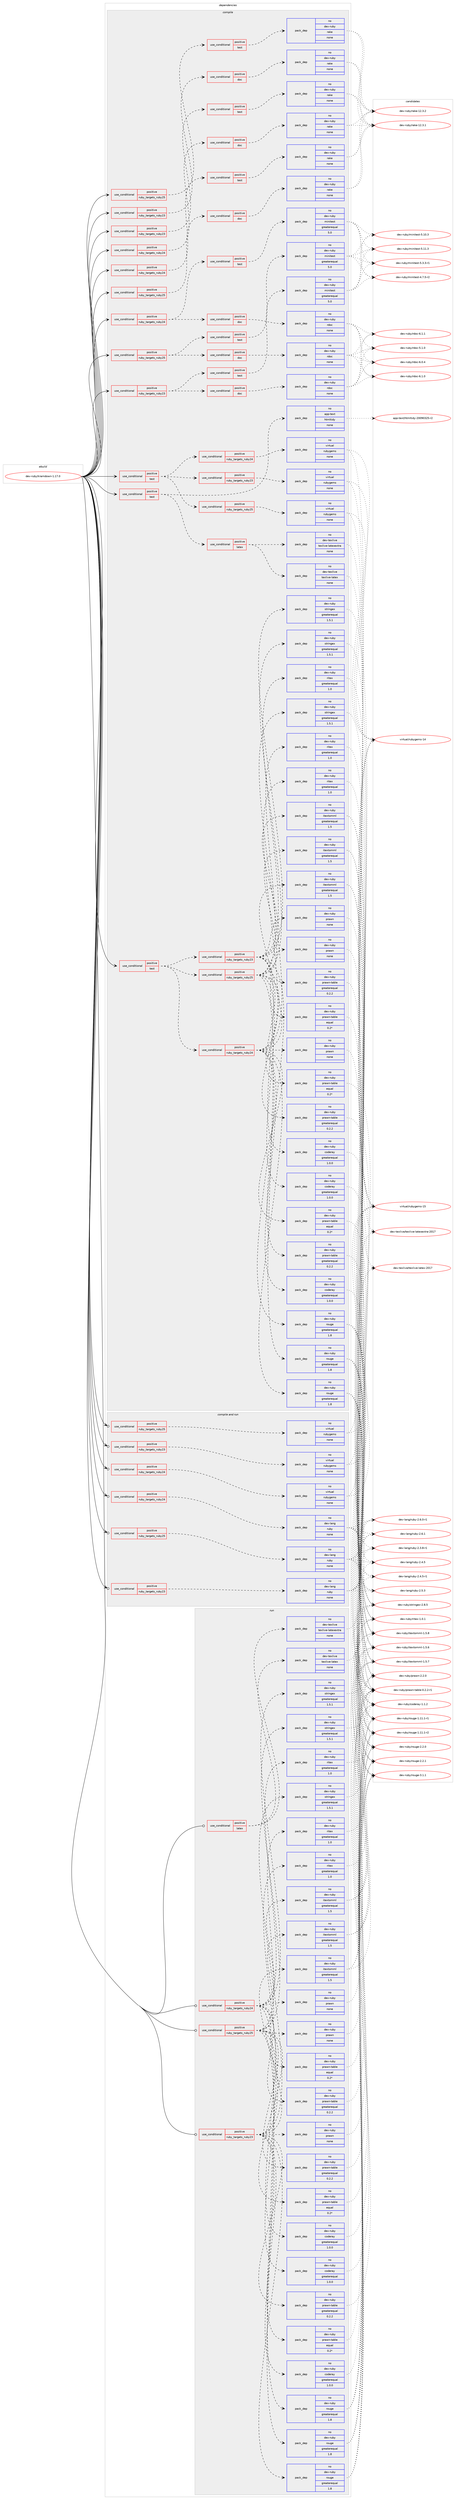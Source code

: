 digraph prolog {

# *************
# Graph options
# *************

newrank=true;
concentrate=true;
compound=true;
graph [rankdir=LR,fontname=Helvetica,fontsize=10,ranksep=1.5];#, ranksep=2.5, nodesep=0.2];
edge  [arrowhead=vee];
node  [fontname=Helvetica,fontsize=10];

# **********
# The ebuild
# **********

subgraph cluster_leftcol {
color=gray;
rank=same;
label=<<i>ebuild</i>>;
id [label="dev-ruby/kramdown-1.17.0", color=red, width=4, href="../dev-ruby/kramdown-1.17.0.svg"];
}

# ****************
# The dependencies
# ****************

subgraph cluster_midcol {
color=gray;
label=<<i>dependencies</i>>;
subgraph cluster_compile {
fillcolor="#eeeeee";
style=filled;
label=<<i>compile</i>>;
subgraph cond403843 {
dependency1501132 [label=<<TABLE BORDER="0" CELLBORDER="1" CELLSPACING="0" CELLPADDING="4"><TR><TD ROWSPAN="3" CELLPADDING="10">use_conditional</TD></TR><TR><TD>positive</TD></TR><TR><TD>ruby_targets_ruby23</TD></TR></TABLE>>, shape=none, color=red];
subgraph cond403844 {
dependency1501133 [label=<<TABLE BORDER="0" CELLBORDER="1" CELLSPACING="0" CELLPADDING="4"><TR><TD ROWSPAN="3" CELLPADDING="10">use_conditional</TD></TR><TR><TD>positive</TD></TR><TR><TD>doc</TD></TR></TABLE>>, shape=none, color=red];
subgraph pack1073828 {
dependency1501134 [label=<<TABLE BORDER="0" CELLBORDER="1" CELLSPACING="0" CELLPADDING="4" WIDTH="220"><TR><TD ROWSPAN="6" CELLPADDING="30">pack_dep</TD></TR><TR><TD WIDTH="110">no</TD></TR><TR><TD>dev-ruby</TD></TR><TR><TD>rake</TD></TR><TR><TD>none</TD></TR><TR><TD></TD></TR></TABLE>>, shape=none, color=blue];
}
dependency1501133:e -> dependency1501134:w [weight=20,style="dashed",arrowhead="vee"];
}
dependency1501132:e -> dependency1501133:w [weight=20,style="dashed",arrowhead="vee"];
}
id:e -> dependency1501132:w [weight=20,style="solid",arrowhead="vee"];
subgraph cond403845 {
dependency1501135 [label=<<TABLE BORDER="0" CELLBORDER="1" CELLSPACING="0" CELLPADDING="4"><TR><TD ROWSPAN="3" CELLPADDING="10">use_conditional</TD></TR><TR><TD>positive</TD></TR><TR><TD>ruby_targets_ruby23</TD></TR></TABLE>>, shape=none, color=red];
subgraph cond403846 {
dependency1501136 [label=<<TABLE BORDER="0" CELLBORDER="1" CELLSPACING="0" CELLPADDING="4"><TR><TD ROWSPAN="3" CELLPADDING="10">use_conditional</TD></TR><TR><TD>positive</TD></TR><TR><TD>doc</TD></TR></TABLE>>, shape=none, color=red];
subgraph pack1073829 {
dependency1501137 [label=<<TABLE BORDER="0" CELLBORDER="1" CELLSPACING="0" CELLPADDING="4" WIDTH="220"><TR><TD ROWSPAN="6" CELLPADDING="30">pack_dep</TD></TR><TR><TD WIDTH="110">no</TD></TR><TR><TD>dev-ruby</TD></TR><TR><TD>rdoc</TD></TR><TR><TD>none</TD></TR><TR><TD></TD></TR></TABLE>>, shape=none, color=blue];
}
dependency1501136:e -> dependency1501137:w [weight=20,style="dashed",arrowhead="vee"];
}
dependency1501135:e -> dependency1501136:w [weight=20,style="dashed",arrowhead="vee"];
subgraph cond403847 {
dependency1501138 [label=<<TABLE BORDER="0" CELLBORDER="1" CELLSPACING="0" CELLPADDING="4"><TR><TD ROWSPAN="3" CELLPADDING="10">use_conditional</TD></TR><TR><TD>positive</TD></TR><TR><TD>test</TD></TR></TABLE>>, shape=none, color=red];
subgraph pack1073830 {
dependency1501139 [label=<<TABLE BORDER="0" CELLBORDER="1" CELLSPACING="0" CELLPADDING="4" WIDTH="220"><TR><TD ROWSPAN="6" CELLPADDING="30">pack_dep</TD></TR><TR><TD WIDTH="110">no</TD></TR><TR><TD>dev-ruby</TD></TR><TR><TD>minitest</TD></TR><TR><TD>greaterequal</TD></TR><TR><TD>5.0</TD></TR></TABLE>>, shape=none, color=blue];
}
dependency1501138:e -> dependency1501139:w [weight=20,style="dashed",arrowhead="vee"];
}
dependency1501135:e -> dependency1501138:w [weight=20,style="dashed",arrowhead="vee"];
}
id:e -> dependency1501135:w [weight=20,style="solid",arrowhead="vee"];
subgraph cond403848 {
dependency1501140 [label=<<TABLE BORDER="0" CELLBORDER="1" CELLSPACING="0" CELLPADDING="4"><TR><TD ROWSPAN="3" CELLPADDING="10">use_conditional</TD></TR><TR><TD>positive</TD></TR><TR><TD>ruby_targets_ruby23</TD></TR></TABLE>>, shape=none, color=red];
subgraph cond403849 {
dependency1501141 [label=<<TABLE BORDER="0" CELLBORDER="1" CELLSPACING="0" CELLPADDING="4"><TR><TD ROWSPAN="3" CELLPADDING="10">use_conditional</TD></TR><TR><TD>positive</TD></TR><TR><TD>test</TD></TR></TABLE>>, shape=none, color=red];
subgraph pack1073831 {
dependency1501142 [label=<<TABLE BORDER="0" CELLBORDER="1" CELLSPACING="0" CELLPADDING="4" WIDTH="220"><TR><TD ROWSPAN="6" CELLPADDING="30">pack_dep</TD></TR><TR><TD WIDTH="110">no</TD></TR><TR><TD>dev-ruby</TD></TR><TR><TD>rake</TD></TR><TR><TD>none</TD></TR><TR><TD></TD></TR></TABLE>>, shape=none, color=blue];
}
dependency1501141:e -> dependency1501142:w [weight=20,style="dashed",arrowhead="vee"];
}
dependency1501140:e -> dependency1501141:w [weight=20,style="dashed",arrowhead="vee"];
}
id:e -> dependency1501140:w [weight=20,style="solid",arrowhead="vee"];
subgraph cond403850 {
dependency1501143 [label=<<TABLE BORDER="0" CELLBORDER="1" CELLSPACING="0" CELLPADDING="4"><TR><TD ROWSPAN="3" CELLPADDING="10">use_conditional</TD></TR><TR><TD>positive</TD></TR><TR><TD>ruby_targets_ruby24</TD></TR></TABLE>>, shape=none, color=red];
subgraph cond403851 {
dependency1501144 [label=<<TABLE BORDER="0" CELLBORDER="1" CELLSPACING="0" CELLPADDING="4"><TR><TD ROWSPAN="3" CELLPADDING="10">use_conditional</TD></TR><TR><TD>positive</TD></TR><TR><TD>doc</TD></TR></TABLE>>, shape=none, color=red];
subgraph pack1073832 {
dependency1501145 [label=<<TABLE BORDER="0" CELLBORDER="1" CELLSPACING="0" CELLPADDING="4" WIDTH="220"><TR><TD ROWSPAN="6" CELLPADDING="30">pack_dep</TD></TR><TR><TD WIDTH="110">no</TD></TR><TR><TD>dev-ruby</TD></TR><TR><TD>rake</TD></TR><TR><TD>none</TD></TR><TR><TD></TD></TR></TABLE>>, shape=none, color=blue];
}
dependency1501144:e -> dependency1501145:w [weight=20,style="dashed",arrowhead="vee"];
}
dependency1501143:e -> dependency1501144:w [weight=20,style="dashed",arrowhead="vee"];
}
id:e -> dependency1501143:w [weight=20,style="solid",arrowhead="vee"];
subgraph cond403852 {
dependency1501146 [label=<<TABLE BORDER="0" CELLBORDER="1" CELLSPACING="0" CELLPADDING="4"><TR><TD ROWSPAN="3" CELLPADDING="10">use_conditional</TD></TR><TR><TD>positive</TD></TR><TR><TD>ruby_targets_ruby24</TD></TR></TABLE>>, shape=none, color=red];
subgraph cond403853 {
dependency1501147 [label=<<TABLE BORDER="0" CELLBORDER="1" CELLSPACING="0" CELLPADDING="4"><TR><TD ROWSPAN="3" CELLPADDING="10">use_conditional</TD></TR><TR><TD>positive</TD></TR><TR><TD>doc</TD></TR></TABLE>>, shape=none, color=red];
subgraph pack1073833 {
dependency1501148 [label=<<TABLE BORDER="0" CELLBORDER="1" CELLSPACING="0" CELLPADDING="4" WIDTH="220"><TR><TD ROWSPAN="6" CELLPADDING="30">pack_dep</TD></TR><TR><TD WIDTH="110">no</TD></TR><TR><TD>dev-ruby</TD></TR><TR><TD>rdoc</TD></TR><TR><TD>none</TD></TR><TR><TD></TD></TR></TABLE>>, shape=none, color=blue];
}
dependency1501147:e -> dependency1501148:w [weight=20,style="dashed",arrowhead="vee"];
}
dependency1501146:e -> dependency1501147:w [weight=20,style="dashed",arrowhead="vee"];
subgraph cond403854 {
dependency1501149 [label=<<TABLE BORDER="0" CELLBORDER="1" CELLSPACING="0" CELLPADDING="4"><TR><TD ROWSPAN="3" CELLPADDING="10">use_conditional</TD></TR><TR><TD>positive</TD></TR><TR><TD>test</TD></TR></TABLE>>, shape=none, color=red];
subgraph pack1073834 {
dependency1501150 [label=<<TABLE BORDER="0" CELLBORDER="1" CELLSPACING="0" CELLPADDING="4" WIDTH="220"><TR><TD ROWSPAN="6" CELLPADDING="30">pack_dep</TD></TR><TR><TD WIDTH="110">no</TD></TR><TR><TD>dev-ruby</TD></TR><TR><TD>minitest</TD></TR><TR><TD>greaterequal</TD></TR><TR><TD>5.0</TD></TR></TABLE>>, shape=none, color=blue];
}
dependency1501149:e -> dependency1501150:w [weight=20,style="dashed",arrowhead="vee"];
}
dependency1501146:e -> dependency1501149:w [weight=20,style="dashed",arrowhead="vee"];
}
id:e -> dependency1501146:w [weight=20,style="solid",arrowhead="vee"];
subgraph cond403855 {
dependency1501151 [label=<<TABLE BORDER="0" CELLBORDER="1" CELLSPACING="0" CELLPADDING="4"><TR><TD ROWSPAN="3" CELLPADDING="10">use_conditional</TD></TR><TR><TD>positive</TD></TR><TR><TD>ruby_targets_ruby24</TD></TR></TABLE>>, shape=none, color=red];
subgraph cond403856 {
dependency1501152 [label=<<TABLE BORDER="0" CELLBORDER="1" CELLSPACING="0" CELLPADDING="4"><TR><TD ROWSPAN="3" CELLPADDING="10">use_conditional</TD></TR><TR><TD>positive</TD></TR><TR><TD>test</TD></TR></TABLE>>, shape=none, color=red];
subgraph pack1073835 {
dependency1501153 [label=<<TABLE BORDER="0" CELLBORDER="1" CELLSPACING="0" CELLPADDING="4" WIDTH="220"><TR><TD ROWSPAN="6" CELLPADDING="30">pack_dep</TD></TR><TR><TD WIDTH="110">no</TD></TR><TR><TD>dev-ruby</TD></TR><TR><TD>rake</TD></TR><TR><TD>none</TD></TR><TR><TD></TD></TR></TABLE>>, shape=none, color=blue];
}
dependency1501152:e -> dependency1501153:w [weight=20,style="dashed",arrowhead="vee"];
}
dependency1501151:e -> dependency1501152:w [weight=20,style="dashed",arrowhead="vee"];
}
id:e -> dependency1501151:w [weight=20,style="solid",arrowhead="vee"];
subgraph cond403857 {
dependency1501154 [label=<<TABLE BORDER="0" CELLBORDER="1" CELLSPACING="0" CELLPADDING="4"><TR><TD ROWSPAN="3" CELLPADDING="10">use_conditional</TD></TR><TR><TD>positive</TD></TR><TR><TD>ruby_targets_ruby25</TD></TR></TABLE>>, shape=none, color=red];
subgraph cond403858 {
dependency1501155 [label=<<TABLE BORDER="0" CELLBORDER="1" CELLSPACING="0" CELLPADDING="4"><TR><TD ROWSPAN="3" CELLPADDING="10">use_conditional</TD></TR><TR><TD>positive</TD></TR><TR><TD>doc</TD></TR></TABLE>>, shape=none, color=red];
subgraph pack1073836 {
dependency1501156 [label=<<TABLE BORDER="0" CELLBORDER="1" CELLSPACING="0" CELLPADDING="4" WIDTH="220"><TR><TD ROWSPAN="6" CELLPADDING="30">pack_dep</TD></TR><TR><TD WIDTH="110">no</TD></TR><TR><TD>dev-ruby</TD></TR><TR><TD>rake</TD></TR><TR><TD>none</TD></TR><TR><TD></TD></TR></TABLE>>, shape=none, color=blue];
}
dependency1501155:e -> dependency1501156:w [weight=20,style="dashed",arrowhead="vee"];
}
dependency1501154:e -> dependency1501155:w [weight=20,style="dashed",arrowhead="vee"];
}
id:e -> dependency1501154:w [weight=20,style="solid",arrowhead="vee"];
subgraph cond403859 {
dependency1501157 [label=<<TABLE BORDER="0" CELLBORDER="1" CELLSPACING="0" CELLPADDING="4"><TR><TD ROWSPAN="3" CELLPADDING="10">use_conditional</TD></TR><TR><TD>positive</TD></TR><TR><TD>ruby_targets_ruby25</TD></TR></TABLE>>, shape=none, color=red];
subgraph cond403860 {
dependency1501158 [label=<<TABLE BORDER="0" CELLBORDER="1" CELLSPACING="0" CELLPADDING="4"><TR><TD ROWSPAN="3" CELLPADDING="10">use_conditional</TD></TR><TR><TD>positive</TD></TR><TR><TD>doc</TD></TR></TABLE>>, shape=none, color=red];
subgraph pack1073837 {
dependency1501159 [label=<<TABLE BORDER="0" CELLBORDER="1" CELLSPACING="0" CELLPADDING="4" WIDTH="220"><TR><TD ROWSPAN="6" CELLPADDING="30">pack_dep</TD></TR><TR><TD WIDTH="110">no</TD></TR><TR><TD>dev-ruby</TD></TR><TR><TD>rdoc</TD></TR><TR><TD>none</TD></TR><TR><TD></TD></TR></TABLE>>, shape=none, color=blue];
}
dependency1501158:e -> dependency1501159:w [weight=20,style="dashed",arrowhead="vee"];
}
dependency1501157:e -> dependency1501158:w [weight=20,style="dashed",arrowhead="vee"];
subgraph cond403861 {
dependency1501160 [label=<<TABLE BORDER="0" CELLBORDER="1" CELLSPACING="0" CELLPADDING="4"><TR><TD ROWSPAN="3" CELLPADDING="10">use_conditional</TD></TR><TR><TD>positive</TD></TR><TR><TD>test</TD></TR></TABLE>>, shape=none, color=red];
subgraph pack1073838 {
dependency1501161 [label=<<TABLE BORDER="0" CELLBORDER="1" CELLSPACING="0" CELLPADDING="4" WIDTH="220"><TR><TD ROWSPAN="6" CELLPADDING="30">pack_dep</TD></TR><TR><TD WIDTH="110">no</TD></TR><TR><TD>dev-ruby</TD></TR><TR><TD>minitest</TD></TR><TR><TD>greaterequal</TD></TR><TR><TD>5.0</TD></TR></TABLE>>, shape=none, color=blue];
}
dependency1501160:e -> dependency1501161:w [weight=20,style="dashed",arrowhead="vee"];
}
dependency1501157:e -> dependency1501160:w [weight=20,style="dashed",arrowhead="vee"];
}
id:e -> dependency1501157:w [weight=20,style="solid",arrowhead="vee"];
subgraph cond403862 {
dependency1501162 [label=<<TABLE BORDER="0" CELLBORDER="1" CELLSPACING="0" CELLPADDING="4"><TR><TD ROWSPAN="3" CELLPADDING="10">use_conditional</TD></TR><TR><TD>positive</TD></TR><TR><TD>ruby_targets_ruby25</TD></TR></TABLE>>, shape=none, color=red];
subgraph cond403863 {
dependency1501163 [label=<<TABLE BORDER="0" CELLBORDER="1" CELLSPACING="0" CELLPADDING="4"><TR><TD ROWSPAN="3" CELLPADDING="10">use_conditional</TD></TR><TR><TD>positive</TD></TR><TR><TD>test</TD></TR></TABLE>>, shape=none, color=red];
subgraph pack1073839 {
dependency1501164 [label=<<TABLE BORDER="0" CELLBORDER="1" CELLSPACING="0" CELLPADDING="4" WIDTH="220"><TR><TD ROWSPAN="6" CELLPADDING="30">pack_dep</TD></TR><TR><TD WIDTH="110">no</TD></TR><TR><TD>dev-ruby</TD></TR><TR><TD>rake</TD></TR><TR><TD>none</TD></TR><TR><TD></TD></TR></TABLE>>, shape=none, color=blue];
}
dependency1501163:e -> dependency1501164:w [weight=20,style="dashed",arrowhead="vee"];
}
dependency1501162:e -> dependency1501163:w [weight=20,style="dashed",arrowhead="vee"];
}
id:e -> dependency1501162:w [weight=20,style="solid",arrowhead="vee"];
subgraph cond403864 {
dependency1501165 [label=<<TABLE BORDER="0" CELLBORDER="1" CELLSPACING="0" CELLPADDING="4"><TR><TD ROWSPAN="3" CELLPADDING="10">use_conditional</TD></TR><TR><TD>positive</TD></TR><TR><TD>test</TD></TR></TABLE>>, shape=none, color=red];
subgraph cond403865 {
dependency1501166 [label=<<TABLE BORDER="0" CELLBORDER="1" CELLSPACING="0" CELLPADDING="4"><TR><TD ROWSPAN="3" CELLPADDING="10">use_conditional</TD></TR><TR><TD>positive</TD></TR><TR><TD>latex</TD></TR></TABLE>>, shape=none, color=red];
subgraph pack1073840 {
dependency1501167 [label=<<TABLE BORDER="0" CELLBORDER="1" CELLSPACING="0" CELLPADDING="4" WIDTH="220"><TR><TD ROWSPAN="6" CELLPADDING="30">pack_dep</TD></TR><TR><TD WIDTH="110">no</TD></TR><TR><TD>dev-texlive</TD></TR><TR><TD>texlive-latex</TD></TR><TR><TD>none</TD></TR><TR><TD></TD></TR></TABLE>>, shape=none, color=blue];
}
dependency1501166:e -> dependency1501167:w [weight=20,style="dashed",arrowhead="vee"];
subgraph pack1073841 {
dependency1501168 [label=<<TABLE BORDER="0" CELLBORDER="1" CELLSPACING="0" CELLPADDING="4" WIDTH="220"><TR><TD ROWSPAN="6" CELLPADDING="30">pack_dep</TD></TR><TR><TD WIDTH="110">no</TD></TR><TR><TD>dev-texlive</TD></TR><TR><TD>texlive-latexextra</TD></TR><TR><TD>none</TD></TR><TR><TD></TD></TR></TABLE>>, shape=none, color=blue];
}
dependency1501166:e -> dependency1501168:w [weight=20,style="dashed",arrowhead="vee"];
}
dependency1501165:e -> dependency1501166:w [weight=20,style="dashed",arrowhead="vee"];
subgraph pack1073842 {
dependency1501169 [label=<<TABLE BORDER="0" CELLBORDER="1" CELLSPACING="0" CELLPADDING="4" WIDTH="220"><TR><TD ROWSPAN="6" CELLPADDING="30">pack_dep</TD></TR><TR><TD WIDTH="110">no</TD></TR><TR><TD>app-text</TD></TR><TR><TD>htmltidy</TD></TR><TR><TD>none</TD></TR><TR><TD></TD></TR></TABLE>>, shape=none, color=blue];
}
dependency1501165:e -> dependency1501169:w [weight=20,style="dashed",arrowhead="vee"];
}
id:e -> dependency1501165:w [weight=20,style="solid",arrowhead="vee"];
subgraph cond403866 {
dependency1501170 [label=<<TABLE BORDER="0" CELLBORDER="1" CELLSPACING="0" CELLPADDING="4"><TR><TD ROWSPAN="3" CELLPADDING="10">use_conditional</TD></TR><TR><TD>positive</TD></TR><TR><TD>test</TD></TR></TABLE>>, shape=none, color=red];
subgraph cond403867 {
dependency1501171 [label=<<TABLE BORDER="0" CELLBORDER="1" CELLSPACING="0" CELLPADDING="4"><TR><TD ROWSPAN="3" CELLPADDING="10">use_conditional</TD></TR><TR><TD>positive</TD></TR><TR><TD>ruby_targets_ruby23</TD></TR></TABLE>>, shape=none, color=red];
subgraph pack1073843 {
dependency1501172 [label=<<TABLE BORDER="0" CELLBORDER="1" CELLSPACING="0" CELLPADDING="4" WIDTH="220"><TR><TD ROWSPAN="6" CELLPADDING="30">pack_dep</TD></TR><TR><TD WIDTH="110">no</TD></TR><TR><TD>dev-ruby</TD></TR><TR><TD>prawn</TD></TR><TR><TD>none</TD></TR><TR><TD></TD></TR></TABLE>>, shape=none, color=blue];
}
dependency1501171:e -> dependency1501172:w [weight=20,style="dashed",arrowhead="vee"];
subgraph pack1073844 {
dependency1501173 [label=<<TABLE BORDER="0" CELLBORDER="1" CELLSPACING="0" CELLPADDING="4" WIDTH="220"><TR><TD ROWSPAN="6" CELLPADDING="30">pack_dep</TD></TR><TR><TD WIDTH="110">no</TD></TR><TR><TD>dev-ruby</TD></TR><TR><TD>prawn-table</TD></TR><TR><TD>greaterequal</TD></TR><TR><TD>0.2.2</TD></TR></TABLE>>, shape=none, color=blue];
}
dependency1501171:e -> dependency1501173:w [weight=20,style="dashed",arrowhead="vee"];
subgraph pack1073845 {
dependency1501174 [label=<<TABLE BORDER="0" CELLBORDER="1" CELLSPACING="0" CELLPADDING="4" WIDTH="220"><TR><TD ROWSPAN="6" CELLPADDING="30">pack_dep</TD></TR><TR><TD WIDTH="110">no</TD></TR><TR><TD>dev-ruby</TD></TR><TR><TD>prawn-table</TD></TR><TR><TD>equal</TD></TR><TR><TD>0.2*</TD></TR></TABLE>>, shape=none, color=blue];
}
dependency1501171:e -> dependency1501174:w [weight=20,style="dashed",arrowhead="vee"];
subgraph pack1073846 {
dependency1501175 [label=<<TABLE BORDER="0" CELLBORDER="1" CELLSPACING="0" CELLPADDING="4" WIDTH="220"><TR><TD ROWSPAN="6" CELLPADDING="30">pack_dep</TD></TR><TR><TD WIDTH="110">no</TD></TR><TR><TD>dev-ruby</TD></TR><TR><TD>rouge</TD></TR><TR><TD>greaterequal</TD></TR><TR><TD>1.8</TD></TR></TABLE>>, shape=none, color=blue];
}
dependency1501171:e -> dependency1501175:w [weight=20,style="dashed",arrowhead="vee"];
subgraph pack1073847 {
dependency1501176 [label=<<TABLE BORDER="0" CELLBORDER="1" CELLSPACING="0" CELLPADDING="4" WIDTH="220"><TR><TD ROWSPAN="6" CELLPADDING="30">pack_dep</TD></TR><TR><TD WIDTH="110">no</TD></TR><TR><TD>dev-ruby</TD></TR><TR><TD>itextomml</TD></TR><TR><TD>greaterequal</TD></TR><TR><TD>1.5</TD></TR></TABLE>>, shape=none, color=blue];
}
dependency1501171:e -> dependency1501176:w [weight=20,style="dashed",arrowhead="vee"];
subgraph pack1073848 {
dependency1501177 [label=<<TABLE BORDER="0" CELLBORDER="1" CELLSPACING="0" CELLPADDING="4" WIDTH="220"><TR><TD ROWSPAN="6" CELLPADDING="30">pack_dep</TD></TR><TR><TD WIDTH="110">no</TD></TR><TR><TD>dev-ruby</TD></TR><TR><TD>coderay</TD></TR><TR><TD>greaterequal</TD></TR><TR><TD>1.0.0</TD></TR></TABLE>>, shape=none, color=blue];
}
dependency1501171:e -> dependency1501177:w [weight=20,style="dashed",arrowhead="vee"];
subgraph pack1073849 {
dependency1501178 [label=<<TABLE BORDER="0" CELLBORDER="1" CELLSPACING="0" CELLPADDING="4" WIDTH="220"><TR><TD ROWSPAN="6" CELLPADDING="30">pack_dep</TD></TR><TR><TD WIDTH="110">no</TD></TR><TR><TD>dev-ruby</TD></TR><TR><TD>ritex</TD></TR><TR><TD>greaterequal</TD></TR><TR><TD>1.0</TD></TR></TABLE>>, shape=none, color=blue];
}
dependency1501171:e -> dependency1501178:w [weight=20,style="dashed",arrowhead="vee"];
subgraph pack1073850 {
dependency1501179 [label=<<TABLE BORDER="0" CELLBORDER="1" CELLSPACING="0" CELLPADDING="4" WIDTH="220"><TR><TD ROWSPAN="6" CELLPADDING="30">pack_dep</TD></TR><TR><TD WIDTH="110">no</TD></TR><TR><TD>dev-ruby</TD></TR><TR><TD>stringex</TD></TR><TR><TD>greaterequal</TD></TR><TR><TD>1.5.1</TD></TR></TABLE>>, shape=none, color=blue];
}
dependency1501171:e -> dependency1501179:w [weight=20,style="dashed",arrowhead="vee"];
}
dependency1501170:e -> dependency1501171:w [weight=20,style="dashed",arrowhead="vee"];
subgraph cond403868 {
dependency1501180 [label=<<TABLE BORDER="0" CELLBORDER="1" CELLSPACING="0" CELLPADDING="4"><TR><TD ROWSPAN="3" CELLPADDING="10">use_conditional</TD></TR><TR><TD>positive</TD></TR><TR><TD>ruby_targets_ruby24</TD></TR></TABLE>>, shape=none, color=red];
subgraph pack1073851 {
dependency1501181 [label=<<TABLE BORDER="0" CELLBORDER="1" CELLSPACING="0" CELLPADDING="4" WIDTH="220"><TR><TD ROWSPAN="6" CELLPADDING="30">pack_dep</TD></TR><TR><TD WIDTH="110">no</TD></TR><TR><TD>dev-ruby</TD></TR><TR><TD>prawn</TD></TR><TR><TD>none</TD></TR><TR><TD></TD></TR></TABLE>>, shape=none, color=blue];
}
dependency1501180:e -> dependency1501181:w [weight=20,style="dashed",arrowhead="vee"];
subgraph pack1073852 {
dependency1501182 [label=<<TABLE BORDER="0" CELLBORDER="1" CELLSPACING="0" CELLPADDING="4" WIDTH="220"><TR><TD ROWSPAN="6" CELLPADDING="30">pack_dep</TD></TR><TR><TD WIDTH="110">no</TD></TR><TR><TD>dev-ruby</TD></TR><TR><TD>prawn-table</TD></TR><TR><TD>greaterequal</TD></TR><TR><TD>0.2.2</TD></TR></TABLE>>, shape=none, color=blue];
}
dependency1501180:e -> dependency1501182:w [weight=20,style="dashed",arrowhead="vee"];
subgraph pack1073853 {
dependency1501183 [label=<<TABLE BORDER="0" CELLBORDER="1" CELLSPACING="0" CELLPADDING="4" WIDTH="220"><TR><TD ROWSPAN="6" CELLPADDING="30">pack_dep</TD></TR><TR><TD WIDTH="110">no</TD></TR><TR><TD>dev-ruby</TD></TR><TR><TD>prawn-table</TD></TR><TR><TD>equal</TD></TR><TR><TD>0.2*</TD></TR></TABLE>>, shape=none, color=blue];
}
dependency1501180:e -> dependency1501183:w [weight=20,style="dashed",arrowhead="vee"];
subgraph pack1073854 {
dependency1501184 [label=<<TABLE BORDER="0" CELLBORDER="1" CELLSPACING="0" CELLPADDING="4" WIDTH="220"><TR><TD ROWSPAN="6" CELLPADDING="30">pack_dep</TD></TR><TR><TD WIDTH="110">no</TD></TR><TR><TD>dev-ruby</TD></TR><TR><TD>rouge</TD></TR><TR><TD>greaterequal</TD></TR><TR><TD>1.8</TD></TR></TABLE>>, shape=none, color=blue];
}
dependency1501180:e -> dependency1501184:w [weight=20,style="dashed",arrowhead="vee"];
subgraph pack1073855 {
dependency1501185 [label=<<TABLE BORDER="0" CELLBORDER="1" CELLSPACING="0" CELLPADDING="4" WIDTH="220"><TR><TD ROWSPAN="6" CELLPADDING="30">pack_dep</TD></TR><TR><TD WIDTH="110">no</TD></TR><TR><TD>dev-ruby</TD></TR><TR><TD>itextomml</TD></TR><TR><TD>greaterequal</TD></TR><TR><TD>1.5</TD></TR></TABLE>>, shape=none, color=blue];
}
dependency1501180:e -> dependency1501185:w [weight=20,style="dashed",arrowhead="vee"];
subgraph pack1073856 {
dependency1501186 [label=<<TABLE BORDER="0" CELLBORDER="1" CELLSPACING="0" CELLPADDING="4" WIDTH="220"><TR><TD ROWSPAN="6" CELLPADDING="30">pack_dep</TD></TR><TR><TD WIDTH="110">no</TD></TR><TR><TD>dev-ruby</TD></TR><TR><TD>coderay</TD></TR><TR><TD>greaterequal</TD></TR><TR><TD>1.0.0</TD></TR></TABLE>>, shape=none, color=blue];
}
dependency1501180:e -> dependency1501186:w [weight=20,style="dashed",arrowhead="vee"];
subgraph pack1073857 {
dependency1501187 [label=<<TABLE BORDER="0" CELLBORDER="1" CELLSPACING="0" CELLPADDING="4" WIDTH="220"><TR><TD ROWSPAN="6" CELLPADDING="30">pack_dep</TD></TR><TR><TD WIDTH="110">no</TD></TR><TR><TD>dev-ruby</TD></TR><TR><TD>ritex</TD></TR><TR><TD>greaterequal</TD></TR><TR><TD>1.0</TD></TR></TABLE>>, shape=none, color=blue];
}
dependency1501180:e -> dependency1501187:w [weight=20,style="dashed",arrowhead="vee"];
subgraph pack1073858 {
dependency1501188 [label=<<TABLE BORDER="0" CELLBORDER="1" CELLSPACING="0" CELLPADDING="4" WIDTH="220"><TR><TD ROWSPAN="6" CELLPADDING="30">pack_dep</TD></TR><TR><TD WIDTH="110">no</TD></TR><TR><TD>dev-ruby</TD></TR><TR><TD>stringex</TD></TR><TR><TD>greaterequal</TD></TR><TR><TD>1.5.1</TD></TR></TABLE>>, shape=none, color=blue];
}
dependency1501180:e -> dependency1501188:w [weight=20,style="dashed",arrowhead="vee"];
}
dependency1501170:e -> dependency1501180:w [weight=20,style="dashed",arrowhead="vee"];
subgraph cond403869 {
dependency1501189 [label=<<TABLE BORDER="0" CELLBORDER="1" CELLSPACING="0" CELLPADDING="4"><TR><TD ROWSPAN="3" CELLPADDING="10">use_conditional</TD></TR><TR><TD>positive</TD></TR><TR><TD>ruby_targets_ruby25</TD></TR></TABLE>>, shape=none, color=red];
subgraph pack1073859 {
dependency1501190 [label=<<TABLE BORDER="0" CELLBORDER="1" CELLSPACING="0" CELLPADDING="4" WIDTH="220"><TR><TD ROWSPAN="6" CELLPADDING="30">pack_dep</TD></TR><TR><TD WIDTH="110">no</TD></TR><TR><TD>dev-ruby</TD></TR><TR><TD>prawn</TD></TR><TR><TD>none</TD></TR><TR><TD></TD></TR></TABLE>>, shape=none, color=blue];
}
dependency1501189:e -> dependency1501190:w [weight=20,style="dashed",arrowhead="vee"];
subgraph pack1073860 {
dependency1501191 [label=<<TABLE BORDER="0" CELLBORDER="1" CELLSPACING="0" CELLPADDING="4" WIDTH="220"><TR><TD ROWSPAN="6" CELLPADDING="30">pack_dep</TD></TR><TR><TD WIDTH="110">no</TD></TR><TR><TD>dev-ruby</TD></TR><TR><TD>prawn-table</TD></TR><TR><TD>greaterequal</TD></TR><TR><TD>0.2.2</TD></TR></TABLE>>, shape=none, color=blue];
}
dependency1501189:e -> dependency1501191:w [weight=20,style="dashed",arrowhead="vee"];
subgraph pack1073861 {
dependency1501192 [label=<<TABLE BORDER="0" CELLBORDER="1" CELLSPACING="0" CELLPADDING="4" WIDTH="220"><TR><TD ROWSPAN="6" CELLPADDING="30">pack_dep</TD></TR><TR><TD WIDTH="110">no</TD></TR><TR><TD>dev-ruby</TD></TR><TR><TD>prawn-table</TD></TR><TR><TD>equal</TD></TR><TR><TD>0.2*</TD></TR></TABLE>>, shape=none, color=blue];
}
dependency1501189:e -> dependency1501192:w [weight=20,style="dashed",arrowhead="vee"];
subgraph pack1073862 {
dependency1501193 [label=<<TABLE BORDER="0" CELLBORDER="1" CELLSPACING="0" CELLPADDING="4" WIDTH="220"><TR><TD ROWSPAN="6" CELLPADDING="30">pack_dep</TD></TR><TR><TD WIDTH="110">no</TD></TR><TR><TD>dev-ruby</TD></TR><TR><TD>rouge</TD></TR><TR><TD>greaterequal</TD></TR><TR><TD>1.8</TD></TR></TABLE>>, shape=none, color=blue];
}
dependency1501189:e -> dependency1501193:w [weight=20,style="dashed",arrowhead="vee"];
subgraph pack1073863 {
dependency1501194 [label=<<TABLE BORDER="0" CELLBORDER="1" CELLSPACING="0" CELLPADDING="4" WIDTH="220"><TR><TD ROWSPAN="6" CELLPADDING="30">pack_dep</TD></TR><TR><TD WIDTH="110">no</TD></TR><TR><TD>dev-ruby</TD></TR><TR><TD>itextomml</TD></TR><TR><TD>greaterequal</TD></TR><TR><TD>1.5</TD></TR></TABLE>>, shape=none, color=blue];
}
dependency1501189:e -> dependency1501194:w [weight=20,style="dashed",arrowhead="vee"];
subgraph pack1073864 {
dependency1501195 [label=<<TABLE BORDER="0" CELLBORDER="1" CELLSPACING="0" CELLPADDING="4" WIDTH="220"><TR><TD ROWSPAN="6" CELLPADDING="30">pack_dep</TD></TR><TR><TD WIDTH="110">no</TD></TR><TR><TD>dev-ruby</TD></TR><TR><TD>coderay</TD></TR><TR><TD>greaterequal</TD></TR><TR><TD>1.0.0</TD></TR></TABLE>>, shape=none, color=blue];
}
dependency1501189:e -> dependency1501195:w [weight=20,style="dashed",arrowhead="vee"];
subgraph pack1073865 {
dependency1501196 [label=<<TABLE BORDER="0" CELLBORDER="1" CELLSPACING="0" CELLPADDING="4" WIDTH="220"><TR><TD ROWSPAN="6" CELLPADDING="30">pack_dep</TD></TR><TR><TD WIDTH="110">no</TD></TR><TR><TD>dev-ruby</TD></TR><TR><TD>ritex</TD></TR><TR><TD>greaterequal</TD></TR><TR><TD>1.0</TD></TR></TABLE>>, shape=none, color=blue];
}
dependency1501189:e -> dependency1501196:w [weight=20,style="dashed",arrowhead="vee"];
subgraph pack1073866 {
dependency1501197 [label=<<TABLE BORDER="0" CELLBORDER="1" CELLSPACING="0" CELLPADDING="4" WIDTH="220"><TR><TD ROWSPAN="6" CELLPADDING="30">pack_dep</TD></TR><TR><TD WIDTH="110">no</TD></TR><TR><TD>dev-ruby</TD></TR><TR><TD>stringex</TD></TR><TR><TD>greaterequal</TD></TR><TR><TD>1.5.1</TD></TR></TABLE>>, shape=none, color=blue];
}
dependency1501189:e -> dependency1501197:w [weight=20,style="dashed",arrowhead="vee"];
}
dependency1501170:e -> dependency1501189:w [weight=20,style="dashed",arrowhead="vee"];
}
id:e -> dependency1501170:w [weight=20,style="solid",arrowhead="vee"];
subgraph cond403870 {
dependency1501198 [label=<<TABLE BORDER="0" CELLBORDER="1" CELLSPACING="0" CELLPADDING="4"><TR><TD ROWSPAN="3" CELLPADDING="10">use_conditional</TD></TR><TR><TD>positive</TD></TR><TR><TD>test</TD></TR></TABLE>>, shape=none, color=red];
subgraph cond403871 {
dependency1501199 [label=<<TABLE BORDER="0" CELLBORDER="1" CELLSPACING="0" CELLPADDING="4"><TR><TD ROWSPAN="3" CELLPADDING="10">use_conditional</TD></TR><TR><TD>positive</TD></TR><TR><TD>ruby_targets_ruby23</TD></TR></TABLE>>, shape=none, color=red];
subgraph pack1073867 {
dependency1501200 [label=<<TABLE BORDER="0" CELLBORDER="1" CELLSPACING="0" CELLPADDING="4" WIDTH="220"><TR><TD ROWSPAN="6" CELLPADDING="30">pack_dep</TD></TR><TR><TD WIDTH="110">no</TD></TR><TR><TD>virtual</TD></TR><TR><TD>rubygems</TD></TR><TR><TD>none</TD></TR><TR><TD></TD></TR></TABLE>>, shape=none, color=blue];
}
dependency1501199:e -> dependency1501200:w [weight=20,style="dashed",arrowhead="vee"];
}
dependency1501198:e -> dependency1501199:w [weight=20,style="dashed",arrowhead="vee"];
subgraph cond403872 {
dependency1501201 [label=<<TABLE BORDER="0" CELLBORDER="1" CELLSPACING="0" CELLPADDING="4"><TR><TD ROWSPAN="3" CELLPADDING="10">use_conditional</TD></TR><TR><TD>positive</TD></TR><TR><TD>ruby_targets_ruby24</TD></TR></TABLE>>, shape=none, color=red];
subgraph pack1073868 {
dependency1501202 [label=<<TABLE BORDER="0" CELLBORDER="1" CELLSPACING="0" CELLPADDING="4" WIDTH="220"><TR><TD ROWSPAN="6" CELLPADDING="30">pack_dep</TD></TR><TR><TD WIDTH="110">no</TD></TR><TR><TD>virtual</TD></TR><TR><TD>rubygems</TD></TR><TR><TD>none</TD></TR><TR><TD></TD></TR></TABLE>>, shape=none, color=blue];
}
dependency1501201:e -> dependency1501202:w [weight=20,style="dashed",arrowhead="vee"];
}
dependency1501198:e -> dependency1501201:w [weight=20,style="dashed",arrowhead="vee"];
subgraph cond403873 {
dependency1501203 [label=<<TABLE BORDER="0" CELLBORDER="1" CELLSPACING="0" CELLPADDING="4"><TR><TD ROWSPAN="3" CELLPADDING="10">use_conditional</TD></TR><TR><TD>positive</TD></TR><TR><TD>ruby_targets_ruby25</TD></TR></TABLE>>, shape=none, color=red];
subgraph pack1073869 {
dependency1501204 [label=<<TABLE BORDER="0" CELLBORDER="1" CELLSPACING="0" CELLPADDING="4" WIDTH="220"><TR><TD ROWSPAN="6" CELLPADDING="30">pack_dep</TD></TR><TR><TD WIDTH="110">no</TD></TR><TR><TD>virtual</TD></TR><TR><TD>rubygems</TD></TR><TR><TD>none</TD></TR><TR><TD></TD></TR></TABLE>>, shape=none, color=blue];
}
dependency1501203:e -> dependency1501204:w [weight=20,style="dashed",arrowhead="vee"];
}
dependency1501198:e -> dependency1501203:w [weight=20,style="dashed",arrowhead="vee"];
}
id:e -> dependency1501198:w [weight=20,style="solid",arrowhead="vee"];
}
subgraph cluster_compileandrun {
fillcolor="#eeeeee";
style=filled;
label=<<i>compile and run</i>>;
subgraph cond403874 {
dependency1501205 [label=<<TABLE BORDER="0" CELLBORDER="1" CELLSPACING="0" CELLPADDING="4"><TR><TD ROWSPAN="3" CELLPADDING="10">use_conditional</TD></TR><TR><TD>positive</TD></TR><TR><TD>ruby_targets_ruby23</TD></TR></TABLE>>, shape=none, color=red];
subgraph pack1073870 {
dependency1501206 [label=<<TABLE BORDER="0" CELLBORDER="1" CELLSPACING="0" CELLPADDING="4" WIDTH="220"><TR><TD ROWSPAN="6" CELLPADDING="30">pack_dep</TD></TR><TR><TD WIDTH="110">no</TD></TR><TR><TD>dev-lang</TD></TR><TR><TD>ruby</TD></TR><TR><TD>none</TD></TR><TR><TD></TD></TR></TABLE>>, shape=none, color=blue];
}
dependency1501205:e -> dependency1501206:w [weight=20,style="dashed",arrowhead="vee"];
}
id:e -> dependency1501205:w [weight=20,style="solid",arrowhead="odotvee"];
subgraph cond403875 {
dependency1501207 [label=<<TABLE BORDER="0" CELLBORDER="1" CELLSPACING="0" CELLPADDING="4"><TR><TD ROWSPAN="3" CELLPADDING="10">use_conditional</TD></TR><TR><TD>positive</TD></TR><TR><TD>ruby_targets_ruby23</TD></TR></TABLE>>, shape=none, color=red];
subgraph pack1073871 {
dependency1501208 [label=<<TABLE BORDER="0" CELLBORDER="1" CELLSPACING="0" CELLPADDING="4" WIDTH="220"><TR><TD ROWSPAN="6" CELLPADDING="30">pack_dep</TD></TR><TR><TD WIDTH="110">no</TD></TR><TR><TD>virtual</TD></TR><TR><TD>rubygems</TD></TR><TR><TD>none</TD></TR><TR><TD></TD></TR></TABLE>>, shape=none, color=blue];
}
dependency1501207:e -> dependency1501208:w [weight=20,style="dashed",arrowhead="vee"];
}
id:e -> dependency1501207:w [weight=20,style="solid",arrowhead="odotvee"];
subgraph cond403876 {
dependency1501209 [label=<<TABLE BORDER="0" CELLBORDER="1" CELLSPACING="0" CELLPADDING="4"><TR><TD ROWSPAN="3" CELLPADDING="10">use_conditional</TD></TR><TR><TD>positive</TD></TR><TR><TD>ruby_targets_ruby24</TD></TR></TABLE>>, shape=none, color=red];
subgraph pack1073872 {
dependency1501210 [label=<<TABLE BORDER="0" CELLBORDER="1" CELLSPACING="0" CELLPADDING="4" WIDTH="220"><TR><TD ROWSPAN="6" CELLPADDING="30">pack_dep</TD></TR><TR><TD WIDTH="110">no</TD></TR><TR><TD>dev-lang</TD></TR><TR><TD>ruby</TD></TR><TR><TD>none</TD></TR><TR><TD></TD></TR></TABLE>>, shape=none, color=blue];
}
dependency1501209:e -> dependency1501210:w [weight=20,style="dashed",arrowhead="vee"];
}
id:e -> dependency1501209:w [weight=20,style="solid",arrowhead="odotvee"];
subgraph cond403877 {
dependency1501211 [label=<<TABLE BORDER="0" CELLBORDER="1" CELLSPACING="0" CELLPADDING="4"><TR><TD ROWSPAN="3" CELLPADDING="10">use_conditional</TD></TR><TR><TD>positive</TD></TR><TR><TD>ruby_targets_ruby24</TD></TR></TABLE>>, shape=none, color=red];
subgraph pack1073873 {
dependency1501212 [label=<<TABLE BORDER="0" CELLBORDER="1" CELLSPACING="0" CELLPADDING="4" WIDTH="220"><TR><TD ROWSPAN="6" CELLPADDING="30">pack_dep</TD></TR><TR><TD WIDTH="110">no</TD></TR><TR><TD>virtual</TD></TR><TR><TD>rubygems</TD></TR><TR><TD>none</TD></TR><TR><TD></TD></TR></TABLE>>, shape=none, color=blue];
}
dependency1501211:e -> dependency1501212:w [weight=20,style="dashed",arrowhead="vee"];
}
id:e -> dependency1501211:w [weight=20,style="solid",arrowhead="odotvee"];
subgraph cond403878 {
dependency1501213 [label=<<TABLE BORDER="0" CELLBORDER="1" CELLSPACING="0" CELLPADDING="4"><TR><TD ROWSPAN="3" CELLPADDING="10">use_conditional</TD></TR><TR><TD>positive</TD></TR><TR><TD>ruby_targets_ruby25</TD></TR></TABLE>>, shape=none, color=red];
subgraph pack1073874 {
dependency1501214 [label=<<TABLE BORDER="0" CELLBORDER="1" CELLSPACING="0" CELLPADDING="4" WIDTH="220"><TR><TD ROWSPAN="6" CELLPADDING="30">pack_dep</TD></TR><TR><TD WIDTH="110">no</TD></TR><TR><TD>dev-lang</TD></TR><TR><TD>ruby</TD></TR><TR><TD>none</TD></TR><TR><TD></TD></TR></TABLE>>, shape=none, color=blue];
}
dependency1501213:e -> dependency1501214:w [weight=20,style="dashed",arrowhead="vee"];
}
id:e -> dependency1501213:w [weight=20,style="solid",arrowhead="odotvee"];
subgraph cond403879 {
dependency1501215 [label=<<TABLE BORDER="0" CELLBORDER="1" CELLSPACING="0" CELLPADDING="4"><TR><TD ROWSPAN="3" CELLPADDING="10">use_conditional</TD></TR><TR><TD>positive</TD></TR><TR><TD>ruby_targets_ruby25</TD></TR></TABLE>>, shape=none, color=red];
subgraph pack1073875 {
dependency1501216 [label=<<TABLE BORDER="0" CELLBORDER="1" CELLSPACING="0" CELLPADDING="4" WIDTH="220"><TR><TD ROWSPAN="6" CELLPADDING="30">pack_dep</TD></TR><TR><TD WIDTH="110">no</TD></TR><TR><TD>virtual</TD></TR><TR><TD>rubygems</TD></TR><TR><TD>none</TD></TR><TR><TD></TD></TR></TABLE>>, shape=none, color=blue];
}
dependency1501215:e -> dependency1501216:w [weight=20,style="dashed",arrowhead="vee"];
}
id:e -> dependency1501215:w [weight=20,style="solid",arrowhead="odotvee"];
}
subgraph cluster_run {
fillcolor="#eeeeee";
style=filled;
label=<<i>run</i>>;
subgraph cond403880 {
dependency1501217 [label=<<TABLE BORDER="0" CELLBORDER="1" CELLSPACING="0" CELLPADDING="4"><TR><TD ROWSPAN="3" CELLPADDING="10">use_conditional</TD></TR><TR><TD>positive</TD></TR><TR><TD>latex</TD></TR></TABLE>>, shape=none, color=red];
subgraph pack1073876 {
dependency1501218 [label=<<TABLE BORDER="0" CELLBORDER="1" CELLSPACING="0" CELLPADDING="4" WIDTH="220"><TR><TD ROWSPAN="6" CELLPADDING="30">pack_dep</TD></TR><TR><TD WIDTH="110">no</TD></TR><TR><TD>dev-texlive</TD></TR><TR><TD>texlive-latex</TD></TR><TR><TD>none</TD></TR><TR><TD></TD></TR></TABLE>>, shape=none, color=blue];
}
dependency1501217:e -> dependency1501218:w [weight=20,style="dashed",arrowhead="vee"];
subgraph pack1073877 {
dependency1501219 [label=<<TABLE BORDER="0" CELLBORDER="1" CELLSPACING="0" CELLPADDING="4" WIDTH="220"><TR><TD ROWSPAN="6" CELLPADDING="30">pack_dep</TD></TR><TR><TD WIDTH="110">no</TD></TR><TR><TD>dev-texlive</TD></TR><TR><TD>texlive-latexextra</TD></TR><TR><TD>none</TD></TR><TR><TD></TD></TR></TABLE>>, shape=none, color=blue];
}
dependency1501217:e -> dependency1501219:w [weight=20,style="dashed",arrowhead="vee"];
}
id:e -> dependency1501217:w [weight=20,style="solid",arrowhead="odot"];
subgraph cond403881 {
dependency1501220 [label=<<TABLE BORDER="0" CELLBORDER="1" CELLSPACING="0" CELLPADDING="4"><TR><TD ROWSPAN="3" CELLPADDING="10">use_conditional</TD></TR><TR><TD>positive</TD></TR><TR><TD>ruby_targets_ruby23</TD></TR></TABLE>>, shape=none, color=red];
subgraph pack1073878 {
dependency1501221 [label=<<TABLE BORDER="0" CELLBORDER="1" CELLSPACING="0" CELLPADDING="4" WIDTH="220"><TR><TD ROWSPAN="6" CELLPADDING="30">pack_dep</TD></TR><TR><TD WIDTH="110">no</TD></TR><TR><TD>dev-ruby</TD></TR><TR><TD>prawn</TD></TR><TR><TD>none</TD></TR><TR><TD></TD></TR></TABLE>>, shape=none, color=blue];
}
dependency1501220:e -> dependency1501221:w [weight=20,style="dashed",arrowhead="vee"];
subgraph pack1073879 {
dependency1501222 [label=<<TABLE BORDER="0" CELLBORDER="1" CELLSPACING="0" CELLPADDING="4" WIDTH="220"><TR><TD ROWSPAN="6" CELLPADDING="30">pack_dep</TD></TR><TR><TD WIDTH="110">no</TD></TR><TR><TD>dev-ruby</TD></TR><TR><TD>prawn-table</TD></TR><TR><TD>greaterequal</TD></TR><TR><TD>0.2.2</TD></TR></TABLE>>, shape=none, color=blue];
}
dependency1501220:e -> dependency1501222:w [weight=20,style="dashed",arrowhead="vee"];
subgraph pack1073880 {
dependency1501223 [label=<<TABLE BORDER="0" CELLBORDER="1" CELLSPACING="0" CELLPADDING="4" WIDTH="220"><TR><TD ROWSPAN="6" CELLPADDING="30">pack_dep</TD></TR><TR><TD WIDTH="110">no</TD></TR><TR><TD>dev-ruby</TD></TR><TR><TD>prawn-table</TD></TR><TR><TD>equal</TD></TR><TR><TD>0.2*</TD></TR></TABLE>>, shape=none, color=blue];
}
dependency1501220:e -> dependency1501223:w [weight=20,style="dashed",arrowhead="vee"];
subgraph pack1073881 {
dependency1501224 [label=<<TABLE BORDER="0" CELLBORDER="1" CELLSPACING="0" CELLPADDING="4" WIDTH="220"><TR><TD ROWSPAN="6" CELLPADDING="30">pack_dep</TD></TR><TR><TD WIDTH="110">no</TD></TR><TR><TD>dev-ruby</TD></TR><TR><TD>rouge</TD></TR><TR><TD>greaterequal</TD></TR><TR><TD>1.8</TD></TR></TABLE>>, shape=none, color=blue];
}
dependency1501220:e -> dependency1501224:w [weight=20,style="dashed",arrowhead="vee"];
subgraph pack1073882 {
dependency1501225 [label=<<TABLE BORDER="0" CELLBORDER="1" CELLSPACING="0" CELLPADDING="4" WIDTH="220"><TR><TD ROWSPAN="6" CELLPADDING="30">pack_dep</TD></TR><TR><TD WIDTH="110">no</TD></TR><TR><TD>dev-ruby</TD></TR><TR><TD>itextomml</TD></TR><TR><TD>greaterequal</TD></TR><TR><TD>1.5</TD></TR></TABLE>>, shape=none, color=blue];
}
dependency1501220:e -> dependency1501225:w [weight=20,style="dashed",arrowhead="vee"];
subgraph pack1073883 {
dependency1501226 [label=<<TABLE BORDER="0" CELLBORDER="1" CELLSPACING="0" CELLPADDING="4" WIDTH="220"><TR><TD ROWSPAN="6" CELLPADDING="30">pack_dep</TD></TR><TR><TD WIDTH="110">no</TD></TR><TR><TD>dev-ruby</TD></TR><TR><TD>coderay</TD></TR><TR><TD>greaterequal</TD></TR><TR><TD>1.0.0</TD></TR></TABLE>>, shape=none, color=blue];
}
dependency1501220:e -> dependency1501226:w [weight=20,style="dashed",arrowhead="vee"];
subgraph pack1073884 {
dependency1501227 [label=<<TABLE BORDER="0" CELLBORDER="1" CELLSPACING="0" CELLPADDING="4" WIDTH="220"><TR><TD ROWSPAN="6" CELLPADDING="30">pack_dep</TD></TR><TR><TD WIDTH="110">no</TD></TR><TR><TD>dev-ruby</TD></TR><TR><TD>ritex</TD></TR><TR><TD>greaterequal</TD></TR><TR><TD>1.0</TD></TR></TABLE>>, shape=none, color=blue];
}
dependency1501220:e -> dependency1501227:w [weight=20,style="dashed",arrowhead="vee"];
subgraph pack1073885 {
dependency1501228 [label=<<TABLE BORDER="0" CELLBORDER="1" CELLSPACING="0" CELLPADDING="4" WIDTH="220"><TR><TD ROWSPAN="6" CELLPADDING="30">pack_dep</TD></TR><TR><TD WIDTH="110">no</TD></TR><TR><TD>dev-ruby</TD></TR><TR><TD>stringex</TD></TR><TR><TD>greaterequal</TD></TR><TR><TD>1.5.1</TD></TR></TABLE>>, shape=none, color=blue];
}
dependency1501220:e -> dependency1501228:w [weight=20,style="dashed",arrowhead="vee"];
}
id:e -> dependency1501220:w [weight=20,style="solid",arrowhead="odot"];
subgraph cond403882 {
dependency1501229 [label=<<TABLE BORDER="0" CELLBORDER="1" CELLSPACING="0" CELLPADDING="4"><TR><TD ROWSPAN="3" CELLPADDING="10">use_conditional</TD></TR><TR><TD>positive</TD></TR><TR><TD>ruby_targets_ruby24</TD></TR></TABLE>>, shape=none, color=red];
subgraph pack1073886 {
dependency1501230 [label=<<TABLE BORDER="0" CELLBORDER="1" CELLSPACING="0" CELLPADDING="4" WIDTH="220"><TR><TD ROWSPAN="6" CELLPADDING="30">pack_dep</TD></TR><TR><TD WIDTH="110">no</TD></TR><TR><TD>dev-ruby</TD></TR><TR><TD>prawn</TD></TR><TR><TD>none</TD></TR><TR><TD></TD></TR></TABLE>>, shape=none, color=blue];
}
dependency1501229:e -> dependency1501230:w [weight=20,style="dashed",arrowhead="vee"];
subgraph pack1073887 {
dependency1501231 [label=<<TABLE BORDER="0" CELLBORDER="1" CELLSPACING="0" CELLPADDING="4" WIDTH="220"><TR><TD ROWSPAN="6" CELLPADDING="30">pack_dep</TD></TR><TR><TD WIDTH="110">no</TD></TR><TR><TD>dev-ruby</TD></TR><TR><TD>prawn-table</TD></TR><TR><TD>greaterequal</TD></TR><TR><TD>0.2.2</TD></TR></TABLE>>, shape=none, color=blue];
}
dependency1501229:e -> dependency1501231:w [weight=20,style="dashed",arrowhead="vee"];
subgraph pack1073888 {
dependency1501232 [label=<<TABLE BORDER="0" CELLBORDER="1" CELLSPACING="0" CELLPADDING="4" WIDTH="220"><TR><TD ROWSPAN="6" CELLPADDING="30">pack_dep</TD></TR><TR><TD WIDTH="110">no</TD></TR><TR><TD>dev-ruby</TD></TR><TR><TD>prawn-table</TD></TR><TR><TD>equal</TD></TR><TR><TD>0.2*</TD></TR></TABLE>>, shape=none, color=blue];
}
dependency1501229:e -> dependency1501232:w [weight=20,style="dashed",arrowhead="vee"];
subgraph pack1073889 {
dependency1501233 [label=<<TABLE BORDER="0" CELLBORDER="1" CELLSPACING="0" CELLPADDING="4" WIDTH="220"><TR><TD ROWSPAN="6" CELLPADDING="30">pack_dep</TD></TR><TR><TD WIDTH="110">no</TD></TR><TR><TD>dev-ruby</TD></TR><TR><TD>rouge</TD></TR><TR><TD>greaterequal</TD></TR><TR><TD>1.8</TD></TR></TABLE>>, shape=none, color=blue];
}
dependency1501229:e -> dependency1501233:w [weight=20,style="dashed",arrowhead="vee"];
subgraph pack1073890 {
dependency1501234 [label=<<TABLE BORDER="0" CELLBORDER="1" CELLSPACING="0" CELLPADDING="4" WIDTH="220"><TR><TD ROWSPAN="6" CELLPADDING="30">pack_dep</TD></TR><TR><TD WIDTH="110">no</TD></TR><TR><TD>dev-ruby</TD></TR><TR><TD>itextomml</TD></TR><TR><TD>greaterequal</TD></TR><TR><TD>1.5</TD></TR></TABLE>>, shape=none, color=blue];
}
dependency1501229:e -> dependency1501234:w [weight=20,style="dashed",arrowhead="vee"];
subgraph pack1073891 {
dependency1501235 [label=<<TABLE BORDER="0" CELLBORDER="1" CELLSPACING="0" CELLPADDING="4" WIDTH="220"><TR><TD ROWSPAN="6" CELLPADDING="30">pack_dep</TD></TR><TR><TD WIDTH="110">no</TD></TR><TR><TD>dev-ruby</TD></TR><TR><TD>coderay</TD></TR><TR><TD>greaterequal</TD></TR><TR><TD>1.0.0</TD></TR></TABLE>>, shape=none, color=blue];
}
dependency1501229:e -> dependency1501235:w [weight=20,style="dashed",arrowhead="vee"];
subgraph pack1073892 {
dependency1501236 [label=<<TABLE BORDER="0" CELLBORDER="1" CELLSPACING="0" CELLPADDING="4" WIDTH="220"><TR><TD ROWSPAN="6" CELLPADDING="30">pack_dep</TD></TR><TR><TD WIDTH="110">no</TD></TR><TR><TD>dev-ruby</TD></TR><TR><TD>ritex</TD></TR><TR><TD>greaterequal</TD></TR><TR><TD>1.0</TD></TR></TABLE>>, shape=none, color=blue];
}
dependency1501229:e -> dependency1501236:w [weight=20,style="dashed",arrowhead="vee"];
subgraph pack1073893 {
dependency1501237 [label=<<TABLE BORDER="0" CELLBORDER="1" CELLSPACING="0" CELLPADDING="4" WIDTH="220"><TR><TD ROWSPAN="6" CELLPADDING="30">pack_dep</TD></TR><TR><TD WIDTH="110">no</TD></TR><TR><TD>dev-ruby</TD></TR><TR><TD>stringex</TD></TR><TR><TD>greaterequal</TD></TR><TR><TD>1.5.1</TD></TR></TABLE>>, shape=none, color=blue];
}
dependency1501229:e -> dependency1501237:w [weight=20,style="dashed",arrowhead="vee"];
}
id:e -> dependency1501229:w [weight=20,style="solid",arrowhead="odot"];
subgraph cond403883 {
dependency1501238 [label=<<TABLE BORDER="0" CELLBORDER="1" CELLSPACING="0" CELLPADDING="4"><TR><TD ROWSPAN="3" CELLPADDING="10">use_conditional</TD></TR><TR><TD>positive</TD></TR><TR><TD>ruby_targets_ruby25</TD></TR></TABLE>>, shape=none, color=red];
subgraph pack1073894 {
dependency1501239 [label=<<TABLE BORDER="0" CELLBORDER="1" CELLSPACING="0" CELLPADDING="4" WIDTH="220"><TR><TD ROWSPAN="6" CELLPADDING="30">pack_dep</TD></TR><TR><TD WIDTH="110">no</TD></TR><TR><TD>dev-ruby</TD></TR><TR><TD>prawn</TD></TR><TR><TD>none</TD></TR><TR><TD></TD></TR></TABLE>>, shape=none, color=blue];
}
dependency1501238:e -> dependency1501239:w [weight=20,style="dashed",arrowhead="vee"];
subgraph pack1073895 {
dependency1501240 [label=<<TABLE BORDER="0" CELLBORDER="1" CELLSPACING="0" CELLPADDING="4" WIDTH="220"><TR><TD ROWSPAN="6" CELLPADDING="30">pack_dep</TD></TR><TR><TD WIDTH="110">no</TD></TR><TR><TD>dev-ruby</TD></TR><TR><TD>prawn-table</TD></TR><TR><TD>greaterequal</TD></TR><TR><TD>0.2.2</TD></TR></TABLE>>, shape=none, color=blue];
}
dependency1501238:e -> dependency1501240:w [weight=20,style="dashed",arrowhead="vee"];
subgraph pack1073896 {
dependency1501241 [label=<<TABLE BORDER="0" CELLBORDER="1" CELLSPACING="0" CELLPADDING="4" WIDTH="220"><TR><TD ROWSPAN="6" CELLPADDING="30">pack_dep</TD></TR><TR><TD WIDTH="110">no</TD></TR><TR><TD>dev-ruby</TD></TR><TR><TD>prawn-table</TD></TR><TR><TD>equal</TD></TR><TR><TD>0.2*</TD></TR></TABLE>>, shape=none, color=blue];
}
dependency1501238:e -> dependency1501241:w [weight=20,style="dashed",arrowhead="vee"];
subgraph pack1073897 {
dependency1501242 [label=<<TABLE BORDER="0" CELLBORDER="1" CELLSPACING="0" CELLPADDING="4" WIDTH="220"><TR><TD ROWSPAN="6" CELLPADDING="30">pack_dep</TD></TR><TR><TD WIDTH="110">no</TD></TR><TR><TD>dev-ruby</TD></TR><TR><TD>rouge</TD></TR><TR><TD>greaterequal</TD></TR><TR><TD>1.8</TD></TR></TABLE>>, shape=none, color=blue];
}
dependency1501238:e -> dependency1501242:w [weight=20,style="dashed",arrowhead="vee"];
subgraph pack1073898 {
dependency1501243 [label=<<TABLE BORDER="0" CELLBORDER="1" CELLSPACING="0" CELLPADDING="4" WIDTH="220"><TR><TD ROWSPAN="6" CELLPADDING="30">pack_dep</TD></TR><TR><TD WIDTH="110">no</TD></TR><TR><TD>dev-ruby</TD></TR><TR><TD>itextomml</TD></TR><TR><TD>greaterequal</TD></TR><TR><TD>1.5</TD></TR></TABLE>>, shape=none, color=blue];
}
dependency1501238:e -> dependency1501243:w [weight=20,style="dashed",arrowhead="vee"];
subgraph pack1073899 {
dependency1501244 [label=<<TABLE BORDER="0" CELLBORDER="1" CELLSPACING="0" CELLPADDING="4" WIDTH="220"><TR><TD ROWSPAN="6" CELLPADDING="30">pack_dep</TD></TR><TR><TD WIDTH="110">no</TD></TR><TR><TD>dev-ruby</TD></TR><TR><TD>coderay</TD></TR><TR><TD>greaterequal</TD></TR><TR><TD>1.0.0</TD></TR></TABLE>>, shape=none, color=blue];
}
dependency1501238:e -> dependency1501244:w [weight=20,style="dashed",arrowhead="vee"];
subgraph pack1073900 {
dependency1501245 [label=<<TABLE BORDER="0" CELLBORDER="1" CELLSPACING="0" CELLPADDING="4" WIDTH="220"><TR><TD ROWSPAN="6" CELLPADDING="30">pack_dep</TD></TR><TR><TD WIDTH="110">no</TD></TR><TR><TD>dev-ruby</TD></TR><TR><TD>ritex</TD></TR><TR><TD>greaterequal</TD></TR><TR><TD>1.0</TD></TR></TABLE>>, shape=none, color=blue];
}
dependency1501238:e -> dependency1501245:w [weight=20,style="dashed",arrowhead="vee"];
subgraph pack1073901 {
dependency1501246 [label=<<TABLE BORDER="0" CELLBORDER="1" CELLSPACING="0" CELLPADDING="4" WIDTH="220"><TR><TD ROWSPAN="6" CELLPADDING="30">pack_dep</TD></TR><TR><TD WIDTH="110">no</TD></TR><TR><TD>dev-ruby</TD></TR><TR><TD>stringex</TD></TR><TR><TD>greaterequal</TD></TR><TR><TD>1.5.1</TD></TR></TABLE>>, shape=none, color=blue];
}
dependency1501238:e -> dependency1501246:w [weight=20,style="dashed",arrowhead="vee"];
}
id:e -> dependency1501238:w [weight=20,style="solid",arrowhead="odot"];
}
}

# **************
# The candidates
# **************

subgraph cluster_choices {
rank=same;
color=gray;
label=<<i>candidates</i>>;

subgraph choice1073828 {
color=black;
nodesep=1;
choice1001011184511411798121471149710710145495046514649 [label="dev-ruby/rake-12.3.1", color=red, width=4,href="../dev-ruby/rake-12.3.1.svg"];
choice1001011184511411798121471149710710145495046514650 [label="dev-ruby/rake-12.3.2", color=red, width=4,href="../dev-ruby/rake-12.3.2.svg"];
dependency1501134:e -> choice1001011184511411798121471149710710145495046514649:w [style=dotted,weight="100"];
dependency1501134:e -> choice1001011184511411798121471149710710145495046514650:w [style=dotted,weight="100"];
}
subgraph choice1073829 {
color=black;
nodesep=1;
choice10010111845114117981214711410011199455346494648 [label="dev-ruby/rdoc-5.1.0", color=red, width=4,href="../dev-ruby/rdoc-5.1.0.svg"];
choice10010111845114117981214711410011199455446484652 [label="dev-ruby/rdoc-6.0.4", color=red, width=4,href="../dev-ruby/rdoc-6.0.4.svg"];
choice10010111845114117981214711410011199455446494648 [label="dev-ruby/rdoc-6.1.0", color=red, width=4,href="../dev-ruby/rdoc-6.1.0.svg"];
choice10010111845114117981214711410011199455446494649 [label="dev-ruby/rdoc-6.1.1", color=red, width=4,href="../dev-ruby/rdoc-6.1.1.svg"];
dependency1501137:e -> choice10010111845114117981214711410011199455346494648:w [style=dotted,weight="100"];
dependency1501137:e -> choice10010111845114117981214711410011199455446484652:w [style=dotted,weight="100"];
dependency1501137:e -> choice10010111845114117981214711410011199455446494648:w [style=dotted,weight="100"];
dependency1501137:e -> choice10010111845114117981214711410011199455446494649:w [style=dotted,weight="100"];
}
subgraph choice1073830 {
color=black;
nodesep=1;
choice1001011184511411798121471091051101051161011151164552465546534511450 [label="dev-ruby/minitest-4.7.5-r2", color=red, width=4,href="../dev-ruby/minitest-4.7.5-r2.svg"];
choice10010111845114117981214710910511010511610111511645534649484651 [label="dev-ruby/minitest-5.10.3", color=red, width=4,href="../dev-ruby/minitest-5.10.3.svg"];
choice10010111845114117981214710910511010511610111511645534649494651 [label="dev-ruby/minitest-5.11.3", color=red, width=4,href="../dev-ruby/minitest-5.11.3.svg"];
choice1001011184511411798121471091051101051161011151164553465146514511449 [label="dev-ruby/minitest-5.3.3-r1", color=red, width=4,href="../dev-ruby/minitest-5.3.3-r1.svg"];
dependency1501139:e -> choice1001011184511411798121471091051101051161011151164552465546534511450:w [style=dotted,weight="100"];
dependency1501139:e -> choice10010111845114117981214710910511010511610111511645534649484651:w [style=dotted,weight="100"];
dependency1501139:e -> choice10010111845114117981214710910511010511610111511645534649494651:w [style=dotted,weight="100"];
dependency1501139:e -> choice1001011184511411798121471091051101051161011151164553465146514511449:w [style=dotted,weight="100"];
}
subgraph choice1073831 {
color=black;
nodesep=1;
choice1001011184511411798121471149710710145495046514649 [label="dev-ruby/rake-12.3.1", color=red, width=4,href="../dev-ruby/rake-12.3.1.svg"];
choice1001011184511411798121471149710710145495046514650 [label="dev-ruby/rake-12.3.2", color=red, width=4,href="../dev-ruby/rake-12.3.2.svg"];
dependency1501142:e -> choice1001011184511411798121471149710710145495046514649:w [style=dotted,weight="100"];
dependency1501142:e -> choice1001011184511411798121471149710710145495046514650:w [style=dotted,weight="100"];
}
subgraph choice1073832 {
color=black;
nodesep=1;
choice1001011184511411798121471149710710145495046514649 [label="dev-ruby/rake-12.3.1", color=red, width=4,href="../dev-ruby/rake-12.3.1.svg"];
choice1001011184511411798121471149710710145495046514650 [label="dev-ruby/rake-12.3.2", color=red, width=4,href="../dev-ruby/rake-12.3.2.svg"];
dependency1501145:e -> choice1001011184511411798121471149710710145495046514649:w [style=dotted,weight="100"];
dependency1501145:e -> choice1001011184511411798121471149710710145495046514650:w [style=dotted,weight="100"];
}
subgraph choice1073833 {
color=black;
nodesep=1;
choice10010111845114117981214711410011199455346494648 [label="dev-ruby/rdoc-5.1.0", color=red, width=4,href="../dev-ruby/rdoc-5.1.0.svg"];
choice10010111845114117981214711410011199455446484652 [label="dev-ruby/rdoc-6.0.4", color=red, width=4,href="../dev-ruby/rdoc-6.0.4.svg"];
choice10010111845114117981214711410011199455446494648 [label="dev-ruby/rdoc-6.1.0", color=red, width=4,href="../dev-ruby/rdoc-6.1.0.svg"];
choice10010111845114117981214711410011199455446494649 [label="dev-ruby/rdoc-6.1.1", color=red, width=4,href="../dev-ruby/rdoc-6.1.1.svg"];
dependency1501148:e -> choice10010111845114117981214711410011199455346494648:w [style=dotted,weight="100"];
dependency1501148:e -> choice10010111845114117981214711410011199455446484652:w [style=dotted,weight="100"];
dependency1501148:e -> choice10010111845114117981214711410011199455446494648:w [style=dotted,weight="100"];
dependency1501148:e -> choice10010111845114117981214711410011199455446494649:w [style=dotted,weight="100"];
}
subgraph choice1073834 {
color=black;
nodesep=1;
choice1001011184511411798121471091051101051161011151164552465546534511450 [label="dev-ruby/minitest-4.7.5-r2", color=red, width=4,href="../dev-ruby/minitest-4.7.5-r2.svg"];
choice10010111845114117981214710910511010511610111511645534649484651 [label="dev-ruby/minitest-5.10.3", color=red, width=4,href="../dev-ruby/minitest-5.10.3.svg"];
choice10010111845114117981214710910511010511610111511645534649494651 [label="dev-ruby/minitest-5.11.3", color=red, width=4,href="../dev-ruby/minitest-5.11.3.svg"];
choice1001011184511411798121471091051101051161011151164553465146514511449 [label="dev-ruby/minitest-5.3.3-r1", color=red, width=4,href="../dev-ruby/minitest-5.3.3-r1.svg"];
dependency1501150:e -> choice1001011184511411798121471091051101051161011151164552465546534511450:w [style=dotted,weight="100"];
dependency1501150:e -> choice10010111845114117981214710910511010511610111511645534649484651:w [style=dotted,weight="100"];
dependency1501150:e -> choice10010111845114117981214710910511010511610111511645534649494651:w [style=dotted,weight="100"];
dependency1501150:e -> choice1001011184511411798121471091051101051161011151164553465146514511449:w [style=dotted,weight="100"];
}
subgraph choice1073835 {
color=black;
nodesep=1;
choice1001011184511411798121471149710710145495046514649 [label="dev-ruby/rake-12.3.1", color=red, width=4,href="../dev-ruby/rake-12.3.1.svg"];
choice1001011184511411798121471149710710145495046514650 [label="dev-ruby/rake-12.3.2", color=red, width=4,href="../dev-ruby/rake-12.3.2.svg"];
dependency1501153:e -> choice1001011184511411798121471149710710145495046514649:w [style=dotted,weight="100"];
dependency1501153:e -> choice1001011184511411798121471149710710145495046514650:w [style=dotted,weight="100"];
}
subgraph choice1073836 {
color=black;
nodesep=1;
choice1001011184511411798121471149710710145495046514649 [label="dev-ruby/rake-12.3.1", color=red, width=4,href="../dev-ruby/rake-12.3.1.svg"];
choice1001011184511411798121471149710710145495046514650 [label="dev-ruby/rake-12.3.2", color=red, width=4,href="../dev-ruby/rake-12.3.2.svg"];
dependency1501156:e -> choice1001011184511411798121471149710710145495046514649:w [style=dotted,weight="100"];
dependency1501156:e -> choice1001011184511411798121471149710710145495046514650:w [style=dotted,weight="100"];
}
subgraph choice1073837 {
color=black;
nodesep=1;
choice10010111845114117981214711410011199455346494648 [label="dev-ruby/rdoc-5.1.0", color=red, width=4,href="../dev-ruby/rdoc-5.1.0.svg"];
choice10010111845114117981214711410011199455446484652 [label="dev-ruby/rdoc-6.0.4", color=red, width=4,href="../dev-ruby/rdoc-6.0.4.svg"];
choice10010111845114117981214711410011199455446494648 [label="dev-ruby/rdoc-6.1.0", color=red, width=4,href="../dev-ruby/rdoc-6.1.0.svg"];
choice10010111845114117981214711410011199455446494649 [label="dev-ruby/rdoc-6.1.1", color=red, width=4,href="../dev-ruby/rdoc-6.1.1.svg"];
dependency1501159:e -> choice10010111845114117981214711410011199455346494648:w [style=dotted,weight="100"];
dependency1501159:e -> choice10010111845114117981214711410011199455446484652:w [style=dotted,weight="100"];
dependency1501159:e -> choice10010111845114117981214711410011199455446494648:w [style=dotted,weight="100"];
dependency1501159:e -> choice10010111845114117981214711410011199455446494649:w [style=dotted,weight="100"];
}
subgraph choice1073838 {
color=black;
nodesep=1;
choice1001011184511411798121471091051101051161011151164552465546534511450 [label="dev-ruby/minitest-4.7.5-r2", color=red, width=4,href="../dev-ruby/minitest-4.7.5-r2.svg"];
choice10010111845114117981214710910511010511610111511645534649484651 [label="dev-ruby/minitest-5.10.3", color=red, width=4,href="../dev-ruby/minitest-5.10.3.svg"];
choice10010111845114117981214710910511010511610111511645534649494651 [label="dev-ruby/minitest-5.11.3", color=red, width=4,href="../dev-ruby/minitest-5.11.3.svg"];
choice1001011184511411798121471091051101051161011151164553465146514511449 [label="dev-ruby/minitest-5.3.3-r1", color=red, width=4,href="../dev-ruby/minitest-5.3.3-r1.svg"];
dependency1501161:e -> choice1001011184511411798121471091051101051161011151164552465546534511450:w [style=dotted,weight="100"];
dependency1501161:e -> choice10010111845114117981214710910511010511610111511645534649484651:w [style=dotted,weight="100"];
dependency1501161:e -> choice10010111845114117981214710910511010511610111511645534649494651:w [style=dotted,weight="100"];
dependency1501161:e -> choice1001011184511411798121471091051101051161011151164553465146514511449:w [style=dotted,weight="100"];
}
subgraph choice1073839 {
color=black;
nodesep=1;
choice1001011184511411798121471149710710145495046514649 [label="dev-ruby/rake-12.3.1", color=red, width=4,href="../dev-ruby/rake-12.3.1.svg"];
choice1001011184511411798121471149710710145495046514650 [label="dev-ruby/rake-12.3.2", color=red, width=4,href="../dev-ruby/rake-12.3.2.svg"];
dependency1501164:e -> choice1001011184511411798121471149710710145495046514649:w [style=dotted,weight="100"];
dependency1501164:e -> choice1001011184511411798121471149710710145495046514650:w [style=dotted,weight="100"];
}
subgraph choice1073840 {
color=black;
nodesep=1;
choice100101118451161011201081051181014711610112010810511810145108971161011204550484955 [label="dev-texlive/texlive-latex-2017", color=red, width=4,href="../dev-texlive/texlive-latex-2017.svg"];
dependency1501167:e -> choice100101118451161011201081051181014711610112010810511810145108971161011204550484955:w [style=dotted,weight="100"];
}
subgraph choice1073841 {
color=black;
nodesep=1;
choice10010111845116101120108105118101471161011201081051181014510897116101120101120116114974550484955 [label="dev-texlive/texlive-latexextra-2017", color=red, width=4,href="../dev-texlive/texlive-latexextra-2017.svg"];
dependency1501168:e -> choice10010111845116101120108105118101471161011201081051181014510897116101120101120116114974550484955:w [style=dotted,weight="100"];
}
subgraph choice1073842 {
color=black;
nodesep=1;
choice9711211245116101120116471041161091081161051001214550484857485150534511450 [label="app-text/htmltidy-20090325-r2", color=red, width=4,href="../app-text/htmltidy-20090325-r2.svg"];
dependency1501169:e -> choice9711211245116101120116471041161091081161051001214550484857485150534511450:w [style=dotted,weight="100"];
}
subgraph choice1073843 {
color=black;
nodesep=1;
choice10010111845114117981214711211497119110455046504648 [label="dev-ruby/prawn-2.2.0", color=red, width=4,href="../dev-ruby/prawn-2.2.0.svg"];
dependency1501172:e -> choice10010111845114117981214711211497119110455046504648:w [style=dotted,weight="100"];
}
subgraph choice1073844 {
color=black;
nodesep=1;
choice100101118451141179812147112114971191104511697981081014548465046504511449 [label="dev-ruby/prawn-table-0.2.2-r1", color=red, width=4,href="../dev-ruby/prawn-table-0.2.2-r1.svg"];
dependency1501173:e -> choice100101118451141179812147112114971191104511697981081014548465046504511449:w [style=dotted,weight="100"];
}
subgraph choice1073845 {
color=black;
nodesep=1;
choice100101118451141179812147112114971191104511697981081014548465046504511449 [label="dev-ruby/prawn-table-0.2.2-r1", color=red, width=4,href="../dev-ruby/prawn-table-0.2.2-r1.svg"];
dependency1501174:e -> choice100101118451141179812147112114971191104511697981081014548465046504511449:w [style=dotted,weight="100"];
}
subgraph choice1073846 {
color=black;
nodesep=1;
choice100101118451141179812147114111117103101454946494946494511449 [label="dev-ruby/rouge-1.11.1-r1", color=red, width=4,href="../dev-ruby/rouge-1.11.1-r1.svg"];
choice100101118451141179812147114111117103101454946494946494511450 [label="dev-ruby/rouge-1.11.1-r2", color=red, width=4,href="../dev-ruby/rouge-1.11.1-r2.svg"];
choice100101118451141179812147114111117103101455046504648 [label="dev-ruby/rouge-2.2.0", color=red, width=4,href="../dev-ruby/rouge-2.2.0.svg"];
choice100101118451141179812147114111117103101455046504649 [label="dev-ruby/rouge-2.2.1", color=red, width=4,href="../dev-ruby/rouge-2.2.1.svg"];
choice100101118451141179812147114111117103101455146494649 [label="dev-ruby/rouge-3.1.1", color=red, width=4,href="../dev-ruby/rouge-3.1.1.svg"];
dependency1501175:e -> choice100101118451141179812147114111117103101454946494946494511449:w [style=dotted,weight="100"];
dependency1501175:e -> choice100101118451141179812147114111117103101454946494946494511450:w [style=dotted,weight="100"];
dependency1501175:e -> choice100101118451141179812147114111117103101455046504648:w [style=dotted,weight="100"];
dependency1501175:e -> choice100101118451141179812147114111117103101455046504649:w [style=dotted,weight="100"];
dependency1501175:e -> choice100101118451141179812147114111117103101455146494649:w [style=dotted,weight="100"];
}
subgraph choice1073847 {
color=black;
nodesep=1;
choice100101118451141179812147105116101120116111109109108454946534654 [label="dev-ruby/itextomml-1.5.6", color=red, width=4,href="../dev-ruby/itextomml-1.5.6.svg"];
choice100101118451141179812147105116101120116111109109108454946534655 [label="dev-ruby/itextomml-1.5.7", color=red, width=4,href="../dev-ruby/itextomml-1.5.7.svg"];
choice100101118451141179812147105116101120116111109109108454946534656 [label="dev-ruby/itextomml-1.5.8", color=red, width=4,href="../dev-ruby/itextomml-1.5.8.svg"];
dependency1501176:e -> choice100101118451141179812147105116101120116111109109108454946534654:w [style=dotted,weight="100"];
dependency1501176:e -> choice100101118451141179812147105116101120116111109109108454946534655:w [style=dotted,weight="100"];
dependency1501176:e -> choice100101118451141179812147105116101120116111109109108454946534656:w [style=dotted,weight="100"];
}
subgraph choice1073848 {
color=black;
nodesep=1;
choice1001011184511411798121479911110010111497121454946494650 [label="dev-ruby/coderay-1.1.2", color=red, width=4,href="../dev-ruby/coderay-1.1.2.svg"];
dependency1501177:e -> choice1001011184511411798121479911110010111497121454946494650:w [style=dotted,weight="100"];
}
subgraph choice1073849 {
color=black;
nodesep=1;
choice100101118451141179812147114105116101120454946484649 [label="dev-ruby/ritex-1.0.1", color=red, width=4,href="../dev-ruby/ritex-1.0.1.svg"];
dependency1501178:e -> choice100101118451141179812147114105116101120454946484649:w [style=dotted,weight="100"];
}
subgraph choice1073850 {
color=black;
nodesep=1;
choice100101118451141179812147115116114105110103101120455046564653 [label="dev-ruby/stringex-2.8.5", color=red, width=4,href="../dev-ruby/stringex-2.8.5.svg"];
dependency1501179:e -> choice100101118451141179812147115116114105110103101120455046564653:w [style=dotted,weight="100"];
}
subgraph choice1073851 {
color=black;
nodesep=1;
choice10010111845114117981214711211497119110455046504648 [label="dev-ruby/prawn-2.2.0", color=red, width=4,href="../dev-ruby/prawn-2.2.0.svg"];
dependency1501181:e -> choice10010111845114117981214711211497119110455046504648:w [style=dotted,weight="100"];
}
subgraph choice1073852 {
color=black;
nodesep=1;
choice100101118451141179812147112114971191104511697981081014548465046504511449 [label="dev-ruby/prawn-table-0.2.2-r1", color=red, width=4,href="../dev-ruby/prawn-table-0.2.2-r1.svg"];
dependency1501182:e -> choice100101118451141179812147112114971191104511697981081014548465046504511449:w [style=dotted,weight="100"];
}
subgraph choice1073853 {
color=black;
nodesep=1;
choice100101118451141179812147112114971191104511697981081014548465046504511449 [label="dev-ruby/prawn-table-0.2.2-r1", color=red, width=4,href="../dev-ruby/prawn-table-0.2.2-r1.svg"];
dependency1501183:e -> choice100101118451141179812147112114971191104511697981081014548465046504511449:w [style=dotted,weight="100"];
}
subgraph choice1073854 {
color=black;
nodesep=1;
choice100101118451141179812147114111117103101454946494946494511449 [label="dev-ruby/rouge-1.11.1-r1", color=red, width=4,href="../dev-ruby/rouge-1.11.1-r1.svg"];
choice100101118451141179812147114111117103101454946494946494511450 [label="dev-ruby/rouge-1.11.1-r2", color=red, width=4,href="../dev-ruby/rouge-1.11.1-r2.svg"];
choice100101118451141179812147114111117103101455046504648 [label="dev-ruby/rouge-2.2.0", color=red, width=4,href="../dev-ruby/rouge-2.2.0.svg"];
choice100101118451141179812147114111117103101455046504649 [label="dev-ruby/rouge-2.2.1", color=red, width=4,href="../dev-ruby/rouge-2.2.1.svg"];
choice100101118451141179812147114111117103101455146494649 [label="dev-ruby/rouge-3.1.1", color=red, width=4,href="../dev-ruby/rouge-3.1.1.svg"];
dependency1501184:e -> choice100101118451141179812147114111117103101454946494946494511449:w [style=dotted,weight="100"];
dependency1501184:e -> choice100101118451141179812147114111117103101454946494946494511450:w [style=dotted,weight="100"];
dependency1501184:e -> choice100101118451141179812147114111117103101455046504648:w [style=dotted,weight="100"];
dependency1501184:e -> choice100101118451141179812147114111117103101455046504649:w [style=dotted,weight="100"];
dependency1501184:e -> choice100101118451141179812147114111117103101455146494649:w [style=dotted,weight="100"];
}
subgraph choice1073855 {
color=black;
nodesep=1;
choice100101118451141179812147105116101120116111109109108454946534654 [label="dev-ruby/itextomml-1.5.6", color=red, width=4,href="../dev-ruby/itextomml-1.5.6.svg"];
choice100101118451141179812147105116101120116111109109108454946534655 [label="dev-ruby/itextomml-1.5.7", color=red, width=4,href="../dev-ruby/itextomml-1.5.7.svg"];
choice100101118451141179812147105116101120116111109109108454946534656 [label="dev-ruby/itextomml-1.5.8", color=red, width=4,href="../dev-ruby/itextomml-1.5.8.svg"];
dependency1501185:e -> choice100101118451141179812147105116101120116111109109108454946534654:w [style=dotted,weight="100"];
dependency1501185:e -> choice100101118451141179812147105116101120116111109109108454946534655:w [style=dotted,weight="100"];
dependency1501185:e -> choice100101118451141179812147105116101120116111109109108454946534656:w [style=dotted,weight="100"];
}
subgraph choice1073856 {
color=black;
nodesep=1;
choice1001011184511411798121479911110010111497121454946494650 [label="dev-ruby/coderay-1.1.2", color=red, width=4,href="../dev-ruby/coderay-1.1.2.svg"];
dependency1501186:e -> choice1001011184511411798121479911110010111497121454946494650:w [style=dotted,weight="100"];
}
subgraph choice1073857 {
color=black;
nodesep=1;
choice100101118451141179812147114105116101120454946484649 [label="dev-ruby/ritex-1.0.1", color=red, width=4,href="../dev-ruby/ritex-1.0.1.svg"];
dependency1501187:e -> choice100101118451141179812147114105116101120454946484649:w [style=dotted,weight="100"];
}
subgraph choice1073858 {
color=black;
nodesep=1;
choice100101118451141179812147115116114105110103101120455046564653 [label="dev-ruby/stringex-2.8.5", color=red, width=4,href="../dev-ruby/stringex-2.8.5.svg"];
dependency1501188:e -> choice100101118451141179812147115116114105110103101120455046564653:w [style=dotted,weight="100"];
}
subgraph choice1073859 {
color=black;
nodesep=1;
choice10010111845114117981214711211497119110455046504648 [label="dev-ruby/prawn-2.2.0", color=red, width=4,href="../dev-ruby/prawn-2.2.0.svg"];
dependency1501190:e -> choice10010111845114117981214711211497119110455046504648:w [style=dotted,weight="100"];
}
subgraph choice1073860 {
color=black;
nodesep=1;
choice100101118451141179812147112114971191104511697981081014548465046504511449 [label="dev-ruby/prawn-table-0.2.2-r1", color=red, width=4,href="../dev-ruby/prawn-table-0.2.2-r1.svg"];
dependency1501191:e -> choice100101118451141179812147112114971191104511697981081014548465046504511449:w [style=dotted,weight="100"];
}
subgraph choice1073861 {
color=black;
nodesep=1;
choice100101118451141179812147112114971191104511697981081014548465046504511449 [label="dev-ruby/prawn-table-0.2.2-r1", color=red, width=4,href="../dev-ruby/prawn-table-0.2.2-r1.svg"];
dependency1501192:e -> choice100101118451141179812147112114971191104511697981081014548465046504511449:w [style=dotted,weight="100"];
}
subgraph choice1073862 {
color=black;
nodesep=1;
choice100101118451141179812147114111117103101454946494946494511449 [label="dev-ruby/rouge-1.11.1-r1", color=red, width=4,href="../dev-ruby/rouge-1.11.1-r1.svg"];
choice100101118451141179812147114111117103101454946494946494511450 [label="dev-ruby/rouge-1.11.1-r2", color=red, width=4,href="../dev-ruby/rouge-1.11.1-r2.svg"];
choice100101118451141179812147114111117103101455046504648 [label="dev-ruby/rouge-2.2.0", color=red, width=4,href="../dev-ruby/rouge-2.2.0.svg"];
choice100101118451141179812147114111117103101455046504649 [label="dev-ruby/rouge-2.2.1", color=red, width=4,href="../dev-ruby/rouge-2.2.1.svg"];
choice100101118451141179812147114111117103101455146494649 [label="dev-ruby/rouge-3.1.1", color=red, width=4,href="../dev-ruby/rouge-3.1.1.svg"];
dependency1501193:e -> choice100101118451141179812147114111117103101454946494946494511449:w [style=dotted,weight="100"];
dependency1501193:e -> choice100101118451141179812147114111117103101454946494946494511450:w [style=dotted,weight="100"];
dependency1501193:e -> choice100101118451141179812147114111117103101455046504648:w [style=dotted,weight="100"];
dependency1501193:e -> choice100101118451141179812147114111117103101455046504649:w [style=dotted,weight="100"];
dependency1501193:e -> choice100101118451141179812147114111117103101455146494649:w [style=dotted,weight="100"];
}
subgraph choice1073863 {
color=black;
nodesep=1;
choice100101118451141179812147105116101120116111109109108454946534654 [label="dev-ruby/itextomml-1.5.6", color=red, width=4,href="../dev-ruby/itextomml-1.5.6.svg"];
choice100101118451141179812147105116101120116111109109108454946534655 [label="dev-ruby/itextomml-1.5.7", color=red, width=4,href="../dev-ruby/itextomml-1.5.7.svg"];
choice100101118451141179812147105116101120116111109109108454946534656 [label="dev-ruby/itextomml-1.5.8", color=red, width=4,href="../dev-ruby/itextomml-1.5.8.svg"];
dependency1501194:e -> choice100101118451141179812147105116101120116111109109108454946534654:w [style=dotted,weight="100"];
dependency1501194:e -> choice100101118451141179812147105116101120116111109109108454946534655:w [style=dotted,weight="100"];
dependency1501194:e -> choice100101118451141179812147105116101120116111109109108454946534656:w [style=dotted,weight="100"];
}
subgraph choice1073864 {
color=black;
nodesep=1;
choice1001011184511411798121479911110010111497121454946494650 [label="dev-ruby/coderay-1.1.2", color=red, width=4,href="../dev-ruby/coderay-1.1.2.svg"];
dependency1501195:e -> choice1001011184511411798121479911110010111497121454946494650:w [style=dotted,weight="100"];
}
subgraph choice1073865 {
color=black;
nodesep=1;
choice100101118451141179812147114105116101120454946484649 [label="dev-ruby/ritex-1.0.1", color=red, width=4,href="../dev-ruby/ritex-1.0.1.svg"];
dependency1501196:e -> choice100101118451141179812147114105116101120454946484649:w [style=dotted,weight="100"];
}
subgraph choice1073866 {
color=black;
nodesep=1;
choice100101118451141179812147115116114105110103101120455046564653 [label="dev-ruby/stringex-2.8.5", color=red, width=4,href="../dev-ruby/stringex-2.8.5.svg"];
dependency1501197:e -> choice100101118451141179812147115116114105110103101120455046564653:w [style=dotted,weight="100"];
}
subgraph choice1073867 {
color=black;
nodesep=1;
choice118105114116117971084711411798121103101109115454952 [label="virtual/rubygems-14", color=red, width=4,href="../virtual/rubygems-14.svg"];
choice118105114116117971084711411798121103101109115454953 [label="virtual/rubygems-15", color=red, width=4,href="../virtual/rubygems-15.svg"];
dependency1501200:e -> choice118105114116117971084711411798121103101109115454952:w [style=dotted,weight="100"];
dependency1501200:e -> choice118105114116117971084711411798121103101109115454953:w [style=dotted,weight="100"];
}
subgraph choice1073868 {
color=black;
nodesep=1;
choice118105114116117971084711411798121103101109115454952 [label="virtual/rubygems-14", color=red, width=4,href="../virtual/rubygems-14.svg"];
choice118105114116117971084711411798121103101109115454953 [label="virtual/rubygems-15", color=red, width=4,href="../virtual/rubygems-15.svg"];
dependency1501202:e -> choice118105114116117971084711411798121103101109115454952:w [style=dotted,weight="100"];
dependency1501202:e -> choice118105114116117971084711411798121103101109115454953:w [style=dotted,weight="100"];
}
subgraph choice1073869 {
color=black;
nodesep=1;
choice118105114116117971084711411798121103101109115454952 [label="virtual/rubygems-14", color=red, width=4,href="../virtual/rubygems-14.svg"];
choice118105114116117971084711411798121103101109115454953 [label="virtual/rubygems-15", color=red, width=4,href="../virtual/rubygems-15.svg"];
dependency1501204:e -> choice118105114116117971084711411798121103101109115454952:w [style=dotted,weight="100"];
dependency1501204:e -> choice118105114116117971084711411798121103101109115454953:w [style=dotted,weight="100"];
}
subgraph choice1073870 {
color=black;
nodesep=1;
choice100101118451089711010347114117981214550465146564511449 [label="dev-lang/ruby-2.3.8-r1", color=red, width=4,href="../dev-lang/ruby-2.3.8-r1.svg"];
choice10010111845108971101034711411798121455046524653 [label="dev-lang/ruby-2.4.5", color=red, width=4,href="../dev-lang/ruby-2.4.5.svg"];
choice100101118451089711010347114117981214550465246534511449 [label="dev-lang/ruby-2.4.5-r1", color=red, width=4,href="../dev-lang/ruby-2.4.5-r1.svg"];
choice10010111845108971101034711411798121455046534651 [label="dev-lang/ruby-2.5.3", color=red, width=4,href="../dev-lang/ruby-2.5.3.svg"];
choice100101118451089711010347114117981214550465446484511449 [label="dev-lang/ruby-2.6.0-r1", color=red, width=4,href="../dev-lang/ruby-2.6.0-r1.svg"];
choice10010111845108971101034711411798121455046544649 [label="dev-lang/ruby-2.6.1", color=red, width=4,href="../dev-lang/ruby-2.6.1.svg"];
dependency1501206:e -> choice100101118451089711010347114117981214550465146564511449:w [style=dotted,weight="100"];
dependency1501206:e -> choice10010111845108971101034711411798121455046524653:w [style=dotted,weight="100"];
dependency1501206:e -> choice100101118451089711010347114117981214550465246534511449:w [style=dotted,weight="100"];
dependency1501206:e -> choice10010111845108971101034711411798121455046534651:w [style=dotted,weight="100"];
dependency1501206:e -> choice100101118451089711010347114117981214550465446484511449:w [style=dotted,weight="100"];
dependency1501206:e -> choice10010111845108971101034711411798121455046544649:w [style=dotted,weight="100"];
}
subgraph choice1073871 {
color=black;
nodesep=1;
choice118105114116117971084711411798121103101109115454952 [label="virtual/rubygems-14", color=red, width=4,href="../virtual/rubygems-14.svg"];
choice118105114116117971084711411798121103101109115454953 [label="virtual/rubygems-15", color=red, width=4,href="../virtual/rubygems-15.svg"];
dependency1501208:e -> choice118105114116117971084711411798121103101109115454952:w [style=dotted,weight="100"];
dependency1501208:e -> choice118105114116117971084711411798121103101109115454953:w [style=dotted,weight="100"];
}
subgraph choice1073872 {
color=black;
nodesep=1;
choice100101118451089711010347114117981214550465146564511449 [label="dev-lang/ruby-2.3.8-r1", color=red, width=4,href="../dev-lang/ruby-2.3.8-r1.svg"];
choice10010111845108971101034711411798121455046524653 [label="dev-lang/ruby-2.4.5", color=red, width=4,href="../dev-lang/ruby-2.4.5.svg"];
choice100101118451089711010347114117981214550465246534511449 [label="dev-lang/ruby-2.4.5-r1", color=red, width=4,href="../dev-lang/ruby-2.4.5-r1.svg"];
choice10010111845108971101034711411798121455046534651 [label="dev-lang/ruby-2.5.3", color=red, width=4,href="../dev-lang/ruby-2.5.3.svg"];
choice100101118451089711010347114117981214550465446484511449 [label="dev-lang/ruby-2.6.0-r1", color=red, width=4,href="../dev-lang/ruby-2.6.0-r1.svg"];
choice10010111845108971101034711411798121455046544649 [label="dev-lang/ruby-2.6.1", color=red, width=4,href="../dev-lang/ruby-2.6.1.svg"];
dependency1501210:e -> choice100101118451089711010347114117981214550465146564511449:w [style=dotted,weight="100"];
dependency1501210:e -> choice10010111845108971101034711411798121455046524653:w [style=dotted,weight="100"];
dependency1501210:e -> choice100101118451089711010347114117981214550465246534511449:w [style=dotted,weight="100"];
dependency1501210:e -> choice10010111845108971101034711411798121455046534651:w [style=dotted,weight="100"];
dependency1501210:e -> choice100101118451089711010347114117981214550465446484511449:w [style=dotted,weight="100"];
dependency1501210:e -> choice10010111845108971101034711411798121455046544649:w [style=dotted,weight="100"];
}
subgraph choice1073873 {
color=black;
nodesep=1;
choice118105114116117971084711411798121103101109115454952 [label="virtual/rubygems-14", color=red, width=4,href="../virtual/rubygems-14.svg"];
choice118105114116117971084711411798121103101109115454953 [label="virtual/rubygems-15", color=red, width=4,href="../virtual/rubygems-15.svg"];
dependency1501212:e -> choice118105114116117971084711411798121103101109115454952:w [style=dotted,weight="100"];
dependency1501212:e -> choice118105114116117971084711411798121103101109115454953:w [style=dotted,weight="100"];
}
subgraph choice1073874 {
color=black;
nodesep=1;
choice100101118451089711010347114117981214550465146564511449 [label="dev-lang/ruby-2.3.8-r1", color=red, width=4,href="../dev-lang/ruby-2.3.8-r1.svg"];
choice10010111845108971101034711411798121455046524653 [label="dev-lang/ruby-2.4.5", color=red, width=4,href="../dev-lang/ruby-2.4.5.svg"];
choice100101118451089711010347114117981214550465246534511449 [label="dev-lang/ruby-2.4.5-r1", color=red, width=4,href="../dev-lang/ruby-2.4.5-r1.svg"];
choice10010111845108971101034711411798121455046534651 [label="dev-lang/ruby-2.5.3", color=red, width=4,href="../dev-lang/ruby-2.5.3.svg"];
choice100101118451089711010347114117981214550465446484511449 [label="dev-lang/ruby-2.6.0-r1", color=red, width=4,href="../dev-lang/ruby-2.6.0-r1.svg"];
choice10010111845108971101034711411798121455046544649 [label="dev-lang/ruby-2.6.1", color=red, width=4,href="../dev-lang/ruby-2.6.1.svg"];
dependency1501214:e -> choice100101118451089711010347114117981214550465146564511449:w [style=dotted,weight="100"];
dependency1501214:e -> choice10010111845108971101034711411798121455046524653:w [style=dotted,weight="100"];
dependency1501214:e -> choice100101118451089711010347114117981214550465246534511449:w [style=dotted,weight="100"];
dependency1501214:e -> choice10010111845108971101034711411798121455046534651:w [style=dotted,weight="100"];
dependency1501214:e -> choice100101118451089711010347114117981214550465446484511449:w [style=dotted,weight="100"];
dependency1501214:e -> choice10010111845108971101034711411798121455046544649:w [style=dotted,weight="100"];
}
subgraph choice1073875 {
color=black;
nodesep=1;
choice118105114116117971084711411798121103101109115454952 [label="virtual/rubygems-14", color=red, width=4,href="../virtual/rubygems-14.svg"];
choice118105114116117971084711411798121103101109115454953 [label="virtual/rubygems-15", color=red, width=4,href="../virtual/rubygems-15.svg"];
dependency1501216:e -> choice118105114116117971084711411798121103101109115454952:w [style=dotted,weight="100"];
dependency1501216:e -> choice118105114116117971084711411798121103101109115454953:w [style=dotted,weight="100"];
}
subgraph choice1073876 {
color=black;
nodesep=1;
choice100101118451161011201081051181014711610112010810511810145108971161011204550484955 [label="dev-texlive/texlive-latex-2017", color=red, width=4,href="../dev-texlive/texlive-latex-2017.svg"];
dependency1501218:e -> choice100101118451161011201081051181014711610112010810511810145108971161011204550484955:w [style=dotted,weight="100"];
}
subgraph choice1073877 {
color=black;
nodesep=1;
choice10010111845116101120108105118101471161011201081051181014510897116101120101120116114974550484955 [label="dev-texlive/texlive-latexextra-2017", color=red, width=4,href="../dev-texlive/texlive-latexextra-2017.svg"];
dependency1501219:e -> choice10010111845116101120108105118101471161011201081051181014510897116101120101120116114974550484955:w [style=dotted,weight="100"];
}
subgraph choice1073878 {
color=black;
nodesep=1;
choice10010111845114117981214711211497119110455046504648 [label="dev-ruby/prawn-2.2.0", color=red, width=4,href="../dev-ruby/prawn-2.2.0.svg"];
dependency1501221:e -> choice10010111845114117981214711211497119110455046504648:w [style=dotted,weight="100"];
}
subgraph choice1073879 {
color=black;
nodesep=1;
choice100101118451141179812147112114971191104511697981081014548465046504511449 [label="dev-ruby/prawn-table-0.2.2-r1", color=red, width=4,href="../dev-ruby/prawn-table-0.2.2-r1.svg"];
dependency1501222:e -> choice100101118451141179812147112114971191104511697981081014548465046504511449:w [style=dotted,weight="100"];
}
subgraph choice1073880 {
color=black;
nodesep=1;
choice100101118451141179812147112114971191104511697981081014548465046504511449 [label="dev-ruby/prawn-table-0.2.2-r1", color=red, width=4,href="../dev-ruby/prawn-table-0.2.2-r1.svg"];
dependency1501223:e -> choice100101118451141179812147112114971191104511697981081014548465046504511449:w [style=dotted,weight="100"];
}
subgraph choice1073881 {
color=black;
nodesep=1;
choice100101118451141179812147114111117103101454946494946494511449 [label="dev-ruby/rouge-1.11.1-r1", color=red, width=4,href="../dev-ruby/rouge-1.11.1-r1.svg"];
choice100101118451141179812147114111117103101454946494946494511450 [label="dev-ruby/rouge-1.11.1-r2", color=red, width=4,href="../dev-ruby/rouge-1.11.1-r2.svg"];
choice100101118451141179812147114111117103101455046504648 [label="dev-ruby/rouge-2.2.0", color=red, width=4,href="../dev-ruby/rouge-2.2.0.svg"];
choice100101118451141179812147114111117103101455046504649 [label="dev-ruby/rouge-2.2.1", color=red, width=4,href="../dev-ruby/rouge-2.2.1.svg"];
choice100101118451141179812147114111117103101455146494649 [label="dev-ruby/rouge-3.1.1", color=red, width=4,href="../dev-ruby/rouge-3.1.1.svg"];
dependency1501224:e -> choice100101118451141179812147114111117103101454946494946494511449:w [style=dotted,weight="100"];
dependency1501224:e -> choice100101118451141179812147114111117103101454946494946494511450:w [style=dotted,weight="100"];
dependency1501224:e -> choice100101118451141179812147114111117103101455046504648:w [style=dotted,weight="100"];
dependency1501224:e -> choice100101118451141179812147114111117103101455046504649:w [style=dotted,weight="100"];
dependency1501224:e -> choice100101118451141179812147114111117103101455146494649:w [style=dotted,weight="100"];
}
subgraph choice1073882 {
color=black;
nodesep=1;
choice100101118451141179812147105116101120116111109109108454946534654 [label="dev-ruby/itextomml-1.5.6", color=red, width=4,href="../dev-ruby/itextomml-1.5.6.svg"];
choice100101118451141179812147105116101120116111109109108454946534655 [label="dev-ruby/itextomml-1.5.7", color=red, width=4,href="../dev-ruby/itextomml-1.5.7.svg"];
choice100101118451141179812147105116101120116111109109108454946534656 [label="dev-ruby/itextomml-1.5.8", color=red, width=4,href="../dev-ruby/itextomml-1.5.8.svg"];
dependency1501225:e -> choice100101118451141179812147105116101120116111109109108454946534654:w [style=dotted,weight="100"];
dependency1501225:e -> choice100101118451141179812147105116101120116111109109108454946534655:w [style=dotted,weight="100"];
dependency1501225:e -> choice100101118451141179812147105116101120116111109109108454946534656:w [style=dotted,weight="100"];
}
subgraph choice1073883 {
color=black;
nodesep=1;
choice1001011184511411798121479911110010111497121454946494650 [label="dev-ruby/coderay-1.1.2", color=red, width=4,href="../dev-ruby/coderay-1.1.2.svg"];
dependency1501226:e -> choice1001011184511411798121479911110010111497121454946494650:w [style=dotted,weight="100"];
}
subgraph choice1073884 {
color=black;
nodesep=1;
choice100101118451141179812147114105116101120454946484649 [label="dev-ruby/ritex-1.0.1", color=red, width=4,href="../dev-ruby/ritex-1.0.1.svg"];
dependency1501227:e -> choice100101118451141179812147114105116101120454946484649:w [style=dotted,weight="100"];
}
subgraph choice1073885 {
color=black;
nodesep=1;
choice100101118451141179812147115116114105110103101120455046564653 [label="dev-ruby/stringex-2.8.5", color=red, width=4,href="../dev-ruby/stringex-2.8.5.svg"];
dependency1501228:e -> choice100101118451141179812147115116114105110103101120455046564653:w [style=dotted,weight="100"];
}
subgraph choice1073886 {
color=black;
nodesep=1;
choice10010111845114117981214711211497119110455046504648 [label="dev-ruby/prawn-2.2.0", color=red, width=4,href="../dev-ruby/prawn-2.2.0.svg"];
dependency1501230:e -> choice10010111845114117981214711211497119110455046504648:w [style=dotted,weight="100"];
}
subgraph choice1073887 {
color=black;
nodesep=1;
choice100101118451141179812147112114971191104511697981081014548465046504511449 [label="dev-ruby/prawn-table-0.2.2-r1", color=red, width=4,href="../dev-ruby/prawn-table-0.2.2-r1.svg"];
dependency1501231:e -> choice100101118451141179812147112114971191104511697981081014548465046504511449:w [style=dotted,weight="100"];
}
subgraph choice1073888 {
color=black;
nodesep=1;
choice100101118451141179812147112114971191104511697981081014548465046504511449 [label="dev-ruby/prawn-table-0.2.2-r1", color=red, width=4,href="../dev-ruby/prawn-table-0.2.2-r1.svg"];
dependency1501232:e -> choice100101118451141179812147112114971191104511697981081014548465046504511449:w [style=dotted,weight="100"];
}
subgraph choice1073889 {
color=black;
nodesep=1;
choice100101118451141179812147114111117103101454946494946494511449 [label="dev-ruby/rouge-1.11.1-r1", color=red, width=4,href="../dev-ruby/rouge-1.11.1-r1.svg"];
choice100101118451141179812147114111117103101454946494946494511450 [label="dev-ruby/rouge-1.11.1-r2", color=red, width=4,href="../dev-ruby/rouge-1.11.1-r2.svg"];
choice100101118451141179812147114111117103101455046504648 [label="dev-ruby/rouge-2.2.0", color=red, width=4,href="../dev-ruby/rouge-2.2.0.svg"];
choice100101118451141179812147114111117103101455046504649 [label="dev-ruby/rouge-2.2.1", color=red, width=4,href="../dev-ruby/rouge-2.2.1.svg"];
choice100101118451141179812147114111117103101455146494649 [label="dev-ruby/rouge-3.1.1", color=red, width=4,href="../dev-ruby/rouge-3.1.1.svg"];
dependency1501233:e -> choice100101118451141179812147114111117103101454946494946494511449:w [style=dotted,weight="100"];
dependency1501233:e -> choice100101118451141179812147114111117103101454946494946494511450:w [style=dotted,weight="100"];
dependency1501233:e -> choice100101118451141179812147114111117103101455046504648:w [style=dotted,weight="100"];
dependency1501233:e -> choice100101118451141179812147114111117103101455046504649:w [style=dotted,weight="100"];
dependency1501233:e -> choice100101118451141179812147114111117103101455146494649:w [style=dotted,weight="100"];
}
subgraph choice1073890 {
color=black;
nodesep=1;
choice100101118451141179812147105116101120116111109109108454946534654 [label="dev-ruby/itextomml-1.5.6", color=red, width=4,href="../dev-ruby/itextomml-1.5.6.svg"];
choice100101118451141179812147105116101120116111109109108454946534655 [label="dev-ruby/itextomml-1.5.7", color=red, width=4,href="../dev-ruby/itextomml-1.5.7.svg"];
choice100101118451141179812147105116101120116111109109108454946534656 [label="dev-ruby/itextomml-1.5.8", color=red, width=4,href="../dev-ruby/itextomml-1.5.8.svg"];
dependency1501234:e -> choice100101118451141179812147105116101120116111109109108454946534654:w [style=dotted,weight="100"];
dependency1501234:e -> choice100101118451141179812147105116101120116111109109108454946534655:w [style=dotted,weight="100"];
dependency1501234:e -> choice100101118451141179812147105116101120116111109109108454946534656:w [style=dotted,weight="100"];
}
subgraph choice1073891 {
color=black;
nodesep=1;
choice1001011184511411798121479911110010111497121454946494650 [label="dev-ruby/coderay-1.1.2", color=red, width=4,href="../dev-ruby/coderay-1.1.2.svg"];
dependency1501235:e -> choice1001011184511411798121479911110010111497121454946494650:w [style=dotted,weight="100"];
}
subgraph choice1073892 {
color=black;
nodesep=1;
choice100101118451141179812147114105116101120454946484649 [label="dev-ruby/ritex-1.0.1", color=red, width=4,href="../dev-ruby/ritex-1.0.1.svg"];
dependency1501236:e -> choice100101118451141179812147114105116101120454946484649:w [style=dotted,weight="100"];
}
subgraph choice1073893 {
color=black;
nodesep=1;
choice100101118451141179812147115116114105110103101120455046564653 [label="dev-ruby/stringex-2.8.5", color=red, width=4,href="../dev-ruby/stringex-2.8.5.svg"];
dependency1501237:e -> choice100101118451141179812147115116114105110103101120455046564653:w [style=dotted,weight="100"];
}
subgraph choice1073894 {
color=black;
nodesep=1;
choice10010111845114117981214711211497119110455046504648 [label="dev-ruby/prawn-2.2.0", color=red, width=4,href="../dev-ruby/prawn-2.2.0.svg"];
dependency1501239:e -> choice10010111845114117981214711211497119110455046504648:w [style=dotted,weight="100"];
}
subgraph choice1073895 {
color=black;
nodesep=1;
choice100101118451141179812147112114971191104511697981081014548465046504511449 [label="dev-ruby/prawn-table-0.2.2-r1", color=red, width=4,href="../dev-ruby/prawn-table-0.2.2-r1.svg"];
dependency1501240:e -> choice100101118451141179812147112114971191104511697981081014548465046504511449:w [style=dotted,weight="100"];
}
subgraph choice1073896 {
color=black;
nodesep=1;
choice100101118451141179812147112114971191104511697981081014548465046504511449 [label="dev-ruby/prawn-table-0.2.2-r1", color=red, width=4,href="../dev-ruby/prawn-table-0.2.2-r1.svg"];
dependency1501241:e -> choice100101118451141179812147112114971191104511697981081014548465046504511449:w [style=dotted,weight="100"];
}
subgraph choice1073897 {
color=black;
nodesep=1;
choice100101118451141179812147114111117103101454946494946494511449 [label="dev-ruby/rouge-1.11.1-r1", color=red, width=4,href="../dev-ruby/rouge-1.11.1-r1.svg"];
choice100101118451141179812147114111117103101454946494946494511450 [label="dev-ruby/rouge-1.11.1-r2", color=red, width=4,href="../dev-ruby/rouge-1.11.1-r2.svg"];
choice100101118451141179812147114111117103101455046504648 [label="dev-ruby/rouge-2.2.0", color=red, width=4,href="../dev-ruby/rouge-2.2.0.svg"];
choice100101118451141179812147114111117103101455046504649 [label="dev-ruby/rouge-2.2.1", color=red, width=4,href="../dev-ruby/rouge-2.2.1.svg"];
choice100101118451141179812147114111117103101455146494649 [label="dev-ruby/rouge-3.1.1", color=red, width=4,href="../dev-ruby/rouge-3.1.1.svg"];
dependency1501242:e -> choice100101118451141179812147114111117103101454946494946494511449:w [style=dotted,weight="100"];
dependency1501242:e -> choice100101118451141179812147114111117103101454946494946494511450:w [style=dotted,weight="100"];
dependency1501242:e -> choice100101118451141179812147114111117103101455046504648:w [style=dotted,weight="100"];
dependency1501242:e -> choice100101118451141179812147114111117103101455046504649:w [style=dotted,weight="100"];
dependency1501242:e -> choice100101118451141179812147114111117103101455146494649:w [style=dotted,weight="100"];
}
subgraph choice1073898 {
color=black;
nodesep=1;
choice100101118451141179812147105116101120116111109109108454946534654 [label="dev-ruby/itextomml-1.5.6", color=red, width=4,href="../dev-ruby/itextomml-1.5.6.svg"];
choice100101118451141179812147105116101120116111109109108454946534655 [label="dev-ruby/itextomml-1.5.7", color=red, width=4,href="../dev-ruby/itextomml-1.5.7.svg"];
choice100101118451141179812147105116101120116111109109108454946534656 [label="dev-ruby/itextomml-1.5.8", color=red, width=4,href="../dev-ruby/itextomml-1.5.8.svg"];
dependency1501243:e -> choice100101118451141179812147105116101120116111109109108454946534654:w [style=dotted,weight="100"];
dependency1501243:e -> choice100101118451141179812147105116101120116111109109108454946534655:w [style=dotted,weight="100"];
dependency1501243:e -> choice100101118451141179812147105116101120116111109109108454946534656:w [style=dotted,weight="100"];
}
subgraph choice1073899 {
color=black;
nodesep=1;
choice1001011184511411798121479911110010111497121454946494650 [label="dev-ruby/coderay-1.1.2", color=red, width=4,href="../dev-ruby/coderay-1.1.2.svg"];
dependency1501244:e -> choice1001011184511411798121479911110010111497121454946494650:w [style=dotted,weight="100"];
}
subgraph choice1073900 {
color=black;
nodesep=1;
choice100101118451141179812147114105116101120454946484649 [label="dev-ruby/ritex-1.0.1", color=red, width=4,href="../dev-ruby/ritex-1.0.1.svg"];
dependency1501245:e -> choice100101118451141179812147114105116101120454946484649:w [style=dotted,weight="100"];
}
subgraph choice1073901 {
color=black;
nodesep=1;
choice100101118451141179812147115116114105110103101120455046564653 [label="dev-ruby/stringex-2.8.5", color=red, width=4,href="../dev-ruby/stringex-2.8.5.svg"];
dependency1501246:e -> choice100101118451141179812147115116114105110103101120455046564653:w [style=dotted,weight="100"];
}
}

}
